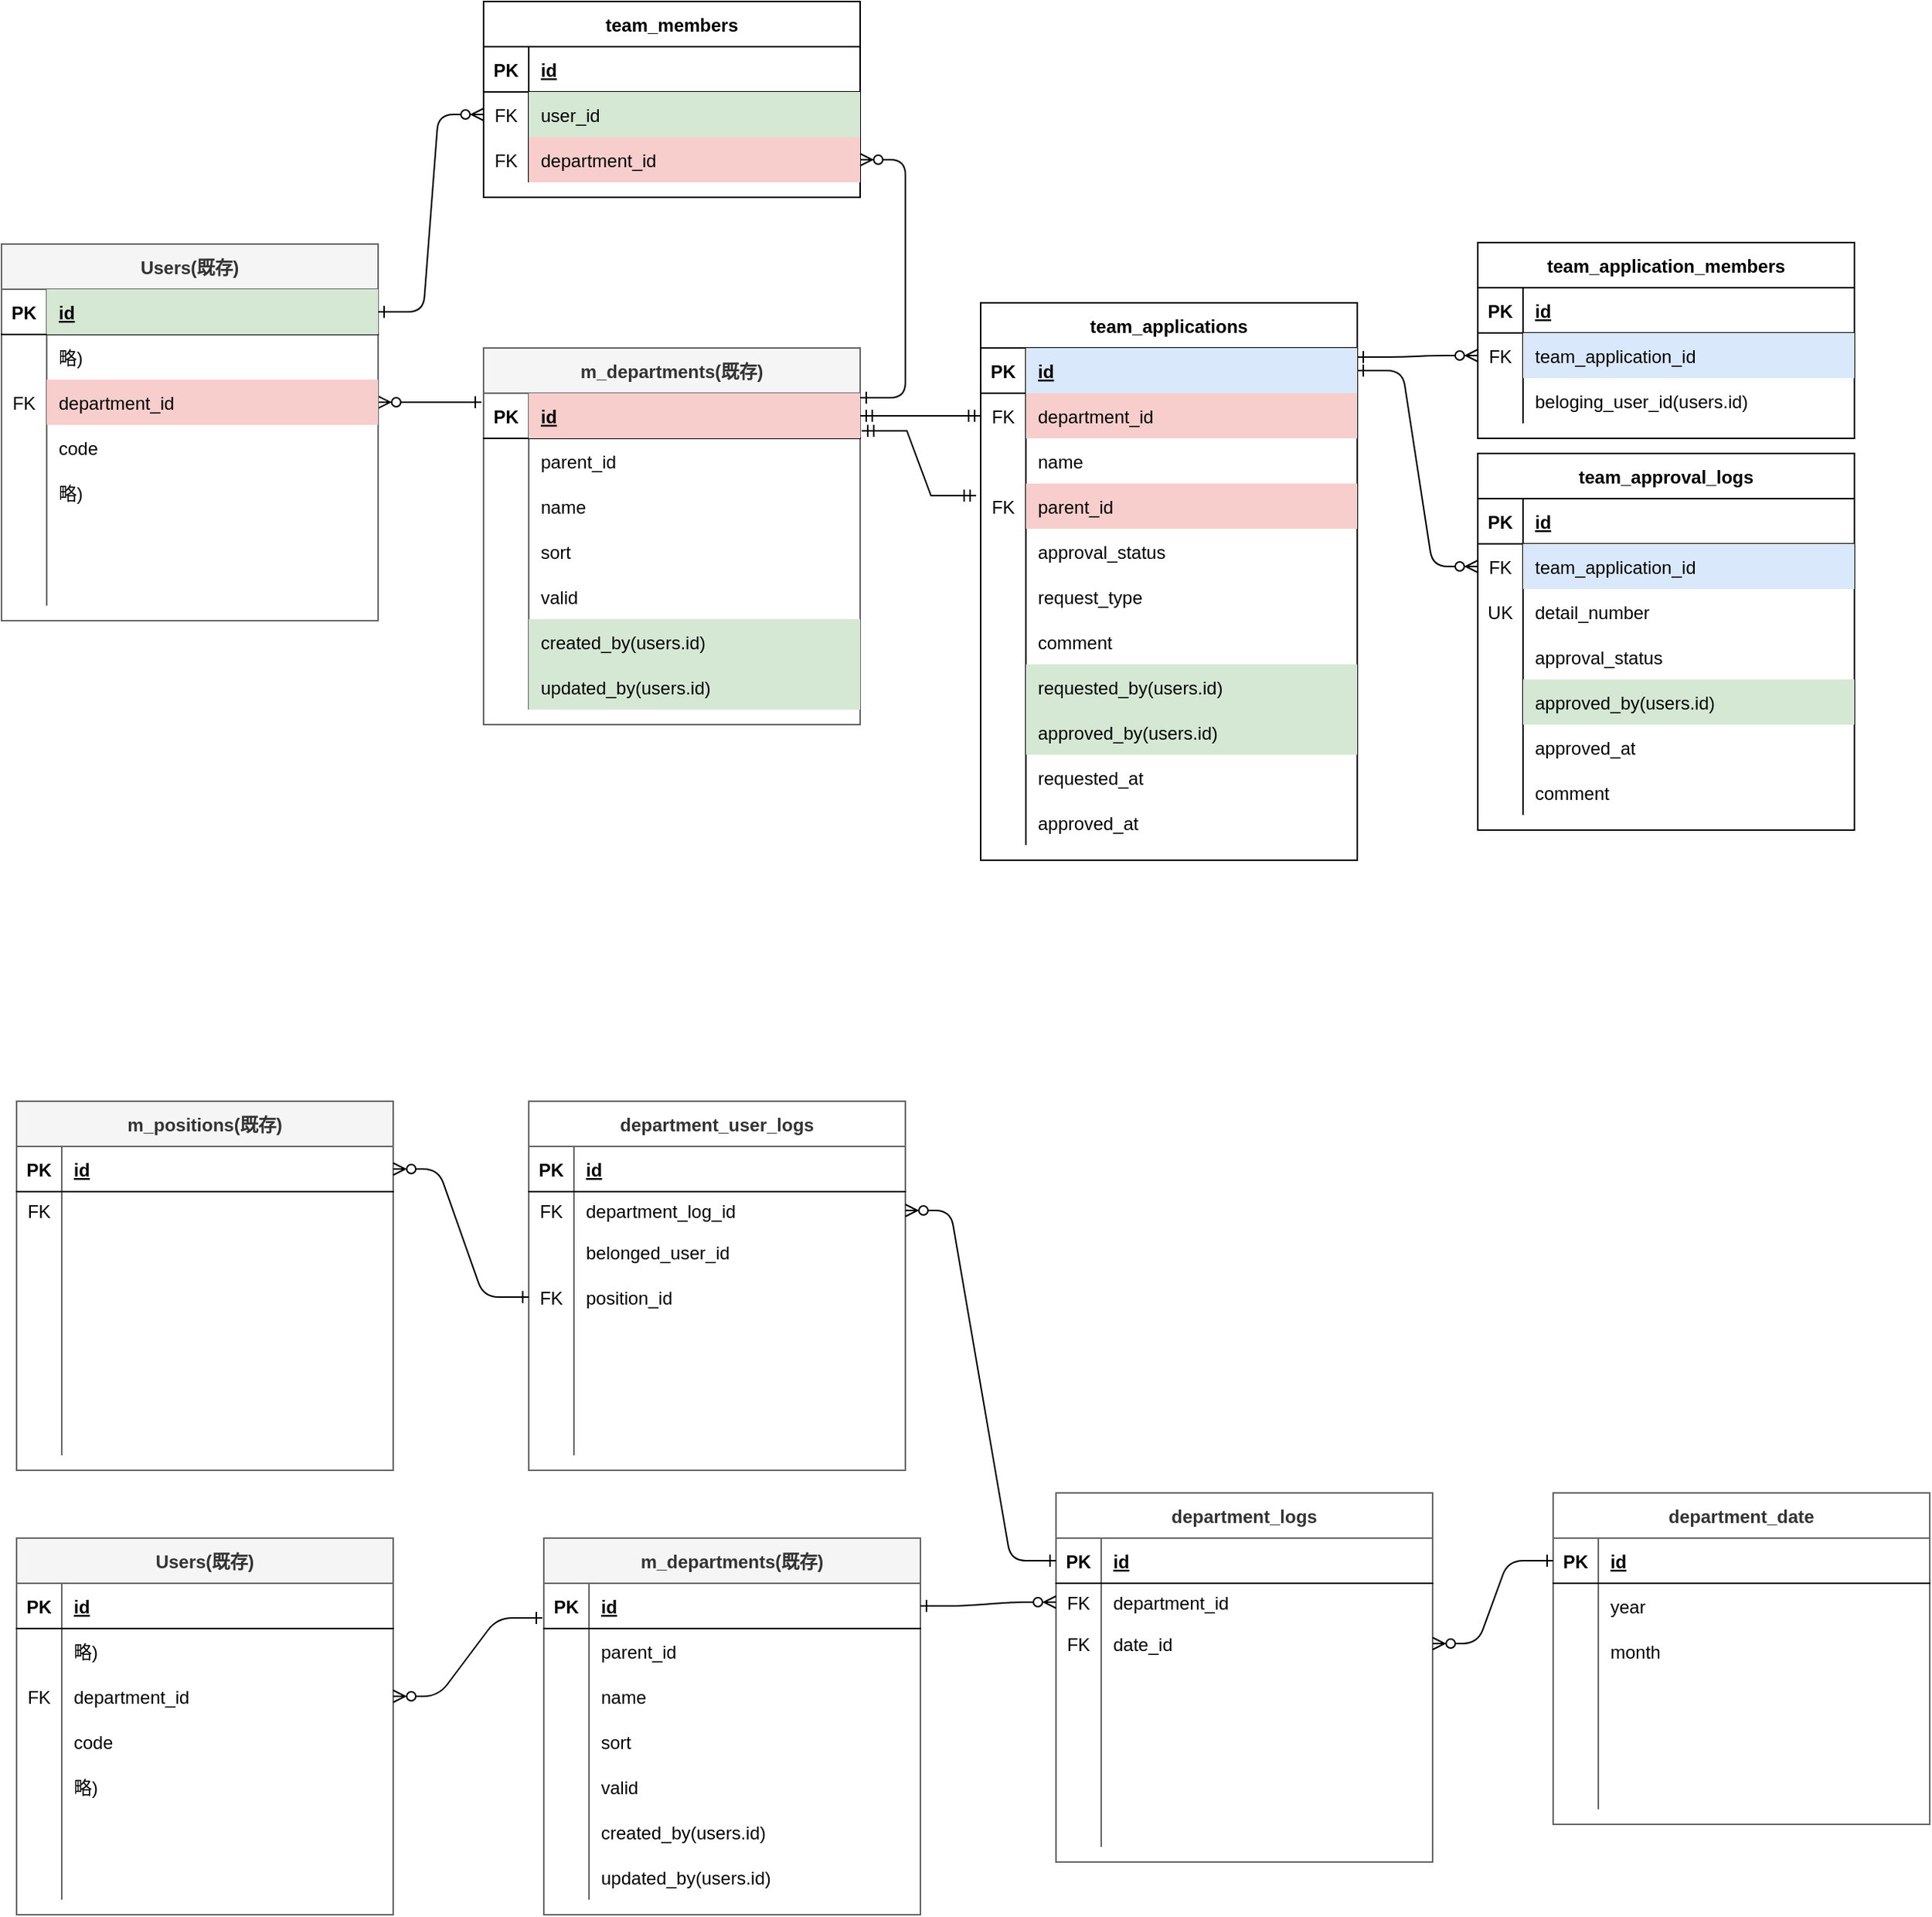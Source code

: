 <mxfile version="24.8.4">
  <diagram id="R2lEEEUBdFMjLlhIrx00" name="Page-1">
    <mxGraphModel dx="727" dy="1626" grid="1" gridSize="10" guides="1" tooltips="1" connect="1" arrows="1" fold="1" page="1" pageScale="1" pageWidth="850" pageHeight="1100" math="0" shadow="0" extFonts="Permanent Marker^https://fonts.googleapis.com/css?family=Permanent+Marker">
      <root>
        <mxCell id="0" />
        <mxCell id="1" parent="0" />
        <mxCell id="C-vyLk0tnHw3VtMMgP7b-12" value="" style="edgeStyle=entityRelationEdgeStyle;endArrow=ERzeroToMany;startArrow=ERone;endFill=1;startFill=0;entryX=1;entryY=0.5;entryDx=0;entryDy=0;exitX=-0.006;exitY=0.2;exitDx=0;exitDy=0;exitPerimeter=0;" parent="1" source="C-vyLk0tnHw3VtMMgP7b-3" target="8lV-BgsmOip5hhLvjlyz-87" edge="1">
          <mxGeometry width="100" height="100" relative="1" as="geometry">
            <mxPoint x="530" y="124.33" as="sourcePoint" />
            <mxPoint x="340" y="124.33" as="targetPoint" />
          </mxGeometry>
        </mxCell>
        <mxCell id="C-vyLk0tnHw3VtMMgP7b-2" value="m_departments(既存)" style="shape=table;startSize=30;container=1;collapsible=1;childLayout=tableLayout;fixedRows=1;rowLines=0;fontStyle=1;align=center;resizeLast=1;fillColor=#f5f5f5;fontColor=#333333;strokeColor=#666666;" parent="1" vertex="1">
          <mxGeometry x="370" y="140" width="250" height="250" as="geometry" />
        </mxCell>
        <mxCell id="C-vyLk0tnHw3VtMMgP7b-3" value="" style="shape=partialRectangle;collapsible=0;dropTarget=0;pointerEvents=0;fillColor=none;points=[[0,0.5],[1,0.5]];portConstraint=eastwest;top=0;left=0;right=0;bottom=1;" parent="C-vyLk0tnHw3VtMMgP7b-2" vertex="1">
          <mxGeometry y="30" width="250" height="30" as="geometry" />
        </mxCell>
        <mxCell id="C-vyLk0tnHw3VtMMgP7b-4" value="PK" style="shape=partialRectangle;overflow=hidden;connectable=0;fillColor=none;top=0;left=0;bottom=0;right=0;fontStyle=1;" parent="C-vyLk0tnHw3VtMMgP7b-3" vertex="1">
          <mxGeometry width="30" height="30" as="geometry">
            <mxRectangle width="30" height="30" as="alternateBounds" />
          </mxGeometry>
        </mxCell>
        <mxCell id="C-vyLk0tnHw3VtMMgP7b-5" value="id" style="shape=partialRectangle;overflow=hidden;connectable=0;fillColor=#f8cecc;top=0;left=0;bottom=0;right=0;align=left;spacingLeft=6;fontStyle=5;strokeColor=#b85450;" parent="C-vyLk0tnHw3VtMMgP7b-3" vertex="1">
          <mxGeometry x="30" width="220" height="30" as="geometry">
            <mxRectangle width="220" height="30" as="alternateBounds" />
          </mxGeometry>
        </mxCell>
        <mxCell id="C-vyLk0tnHw3VtMMgP7b-6" value="" style="shape=partialRectangle;collapsible=0;dropTarget=0;pointerEvents=0;fillColor=none;points=[[0,0.5],[1,0.5]];portConstraint=eastwest;top=0;left=0;right=0;bottom=0;" parent="C-vyLk0tnHw3VtMMgP7b-2" vertex="1">
          <mxGeometry y="60" width="250" height="30" as="geometry" />
        </mxCell>
        <mxCell id="C-vyLk0tnHw3VtMMgP7b-7" value="" style="shape=partialRectangle;overflow=hidden;connectable=0;fillColor=none;top=0;left=0;bottom=0;right=0;" parent="C-vyLk0tnHw3VtMMgP7b-6" vertex="1">
          <mxGeometry width="30" height="30" as="geometry">
            <mxRectangle width="30" height="30" as="alternateBounds" />
          </mxGeometry>
        </mxCell>
        <mxCell id="C-vyLk0tnHw3VtMMgP7b-8" value="parent_id" style="shape=partialRectangle;overflow=hidden;connectable=0;fillColor=none;top=0;left=0;bottom=0;right=0;align=left;spacingLeft=6;" parent="C-vyLk0tnHw3VtMMgP7b-6" vertex="1">
          <mxGeometry x="30" width="220" height="30" as="geometry">
            <mxRectangle width="220" height="30" as="alternateBounds" />
          </mxGeometry>
        </mxCell>
        <mxCell id="8lV-BgsmOip5hhLvjlyz-121" style="shape=partialRectangle;collapsible=0;dropTarget=0;pointerEvents=0;fillColor=none;points=[[0,0.5],[1,0.5]];portConstraint=eastwest;top=0;left=0;right=0;bottom=0;" parent="C-vyLk0tnHw3VtMMgP7b-2" vertex="1">
          <mxGeometry y="90" width="250" height="30" as="geometry" />
        </mxCell>
        <mxCell id="8lV-BgsmOip5hhLvjlyz-122" style="shape=partialRectangle;overflow=hidden;connectable=0;fillColor=none;top=0;left=0;bottom=0;right=0;" parent="8lV-BgsmOip5hhLvjlyz-121" vertex="1">
          <mxGeometry width="30" height="30" as="geometry">
            <mxRectangle width="30" height="30" as="alternateBounds" />
          </mxGeometry>
        </mxCell>
        <mxCell id="8lV-BgsmOip5hhLvjlyz-123" value="name" style="shape=partialRectangle;overflow=hidden;connectable=0;fillColor=none;top=0;left=0;bottom=0;right=0;align=left;spacingLeft=6;" parent="8lV-BgsmOip5hhLvjlyz-121" vertex="1">
          <mxGeometry x="30" width="220" height="30" as="geometry">
            <mxRectangle width="220" height="30" as="alternateBounds" />
          </mxGeometry>
        </mxCell>
        <mxCell id="8lV-BgsmOip5hhLvjlyz-127" style="shape=partialRectangle;collapsible=0;dropTarget=0;pointerEvents=0;fillColor=none;points=[[0,0.5],[1,0.5]];portConstraint=eastwest;top=0;left=0;right=0;bottom=0;" parent="C-vyLk0tnHw3VtMMgP7b-2" vertex="1">
          <mxGeometry y="120" width="250" height="30" as="geometry" />
        </mxCell>
        <mxCell id="8lV-BgsmOip5hhLvjlyz-128" style="shape=partialRectangle;overflow=hidden;connectable=0;fillColor=none;top=0;left=0;bottom=0;right=0;" parent="8lV-BgsmOip5hhLvjlyz-127" vertex="1">
          <mxGeometry width="30" height="30" as="geometry">
            <mxRectangle width="30" height="30" as="alternateBounds" />
          </mxGeometry>
        </mxCell>
        <mxCell id="8lV-BgsmOip5hhLvjlyz-129" value="sort" style="shape=partialRectangle;overflow=hidden;connectable=0;fillColor=none;top=0;left=0;bottom=0;right=0;align=left;spacingLeft=6;" parent="8lV-BgsmOip5hhLvjlyz-127" vertex="1">
          <mxGeometry x="30" width="220" height="30" as="geometry">
            <mxRectangle width="220" height="30" as="alternateBounds" />
          </mxGeometry>
        </mxCell>
        <mxCell id="8lV-BgsmOip5hhLvjlyz-130" style="shape=partialRectangle;collapsible=0;dropTarget=0;pointerEvents=0;fillColor=none;points=[[0,0.5],[1,0.5]];portConstraint=eastwest;top=0;left=0;right=0;bottom=0;" parent="C-vyLk0tnHw3VtMMgP7b-2" vertex="1">
          <mxGeometry y="150" width="250" height="30" as="geometry" />
        </mxCell>
        <mxCell id="8lV-BgsmOip5hhLvjlyz-131" style="shape=partialRectangle;overflow=hidden;connectable=0;fillColor=none;top=0;left=0;bottom=0;right=0;" parent="8lV-BgsmOip5hhLvjlyz-130" vertex="1">
          <mxGeometry width="30" height="30" as="geometry">
            <mxRectangle width="30" height="30" as="alternateBounds" />
          </mxGeometry>
        </mxCell>
        <mxCell id="8lV-BgsmOip5hhLvjlyz-132" value="valid" style="shape=partialRectangle;overflow=hidden;connectable=0;fillColor=none;top=0;left=0;bottom=0;right=0;align=left;spacingLeft=6;" parent="8lV-BgsmOip5hhLvjlyz-130" vertex="1">
          <mxGeometry x="30" width="220" height="30" as="geometry">
            <mxRectangle width="220" height="30" as="alternateBounds" />
          </mxGeometry>
        </mxCell>
        <mxCell id="8lV-BgsmOip5hhLvjlyz-124" style="shape=partialRectangle;collapsible=0;dropTarget=0;pointerEvents=0;fillColor=none;points=[[0,0.5],[1,0.5]];portConstraint=eastwest;top=0;left=0;right=0;bottom=0;" parent="C-vyLk0tnHw3VtMMgP7b-2" vertex="1">
          <mxGeometry y="180" width="250" height="30" as="geometry" />
        </mxCell>
        <mxCell id="8lV-BgsmOip5hhLvjlyz-125" value="" style="shape=partialRectangle;overflow=hidden;connectable=0;fillColor=none;top=0;left=0;bottom=0;right=0;" parent="8lV-BgsmOip5hhLvjlyz-124" vertex="1">
          <mxGeometry width="30" height="30" as="geometry">
            <mxRectangle width="30" height="30" as="alternateBounds" />
          </mxGeometry>
        </mxCell>
        <mxCell id="8lV-BgsmOip5hhLvjlyz-126" value="created_by(users.id)" style="shape=partialRectangle;overflow=hidden;connectable=0;fillColor=#d5e8d4;top=0;left=0;bottom=0;right=0;align=left;spacingLeft=6;strokeColor=#82b366;" parent="8lV-BgsmOip5hhLvjlyz-124" vertex="1">
          <mxGeometry x="30" width="220" height="30" as="geometry">
            <mxRectangle width="220" height="30" as="alternateBounds" />
          </mxGeometry>
        </mxCell>
        <mxCell id="8lV-BgsmOip5hhLvjlyz-133" style="shape=partialRectangle;collapsible=0;dropTarget=0;pointerEvents=0;fillColor=none;points=[[0,0.5],[1,0.5]];portConstraint=eastwest;top=0;left=0;right=0;bottom=0;" parent="C-vyLk0tnHw3VtMMgP7b-2" vertex="1">
          <mxGeometry y="210" width="250" height="30" as="geometry" />
        </mxCell>
        <mxCell id="8lV-BgsmOip5hhLvjlyz-134" value="" style="shape=partialRectangle;overflow=hidden;connectable=0;fillColor=none;top=0;left=0;bottom=0;right=0;" parent="8lV-BgsmOip5hhLvjlyz-133" vertex="1">
          <mxGeometry width="30" height="30" as="geometry">
            <mxRectangle width="30" height="30" as="alternateBounds" />
          </mxGeometry>
        </mxCell>
        <mxCell id="8lV-BgsmOip5hhLvjlyz-135" value="updated_by(users.id)" style="shape=partialRectangle;overflow=hidden;connectable=0;fillColor=#d5e8d4;top=0;left=0;bottom=0;right=0;align=left;spacingLeft=6;strokeColor=#82b366;" parent="8lV-BgsmOip5hhLvjlyz-133" vertex="1">
          <mxGeometry x="30" width="220" height="30" as="geometry">
            <mxRectangle width="220" height="30" as="alternateBounds" />
          </mxGeometry>
        </mxCell>
        <mxCell id="C-vyLk0tnHw3VtMMgP7b-23" value="Users(既存)" style="shape=table;startSize=30;container=1;collapsible=1;childLayout=tableLayout;fixedRows=1;rowLines=0;fontStyle=1;align=center;resizeLast=1;fillColor=#f5f5f5;fontColor=#333333;strokeColor=#666666;" parent="1" vertex="1">
          <mxGeometry x="50" y="71" width="250" height="250" as="geometry" />
        </mxCell>
        <mxCell id="C-vyLk0tnHw3VtMMgP7b-24" value="" style="shape=partialRectangle;collapsible=0;dropTarget=0;pointerEvents=0;fillColor=none;points=[[0,0.5],[1,0.5]];portConstraint=eastwest;top=0;left=0;right=0;bottom=1;" parent="C-vyLk0tnHw3VtMMgP7b-23" vertex="1">
          <mxGeometry y="30" width="250" height="30" as="geometry" />
        </mxCell>
        <mxCell id="C-vyLk0tnHw3VtMMgP7b-25" value="PK" style="shape=partialRectangle;overflow=hidden;connectable=0;fillColor=none;top=0;left=0;bottom=0;right=0;fontStyle=1;" parent="C-vyLk0tnHw3VtMMgP7b-24" vertex="1">
          <mxGeometry width="30" height="30" as="geometry">
            <mxRectangle width="30" height="30" as="alternateBounds" />
          </mxGeometry>
        </mxCell>
        <mxCell id="C-vyLk0tnHw3VtMMgP7b-26" value="id" style="shape=partialRectangle;overflow=hidden;connectable=0;fillColor=#d5e8d4;top=0;left=0;bottom=0;right=0;align=left;spacingLeft=6;fontStyle=5;strokeColor=#82b366;" parent="C-vyLk0tnHw3VtMMgP7b-24" vertex="1">
          <mxGeometry x="30" width="220" height="30" as="geometry">
            <mxRectangle width="220" height="30" as="alternateBounds" />
          </mxGeometry>
        </mxCell>
        <mxCell id="C-vyLk0tnHw3VtMMgP7b-27" value="" style="shape=partialRectangle;collapsible=0;dropTarget=0;pointerEvents=0;fillColor=none;points=[[0,0.5],[1,0.5]];portConstraint=eastwest;top=0;left=0;right=0;bottom=0;" parent="C-vyLk0tnHw3VtMMgP7b-23" vertex="1">
          <mxGeometry y="60" width="250" height="30" as="geometry" />
        </mxCell>
        <mxCell id="C-vyLk0tnHw3VtMMgP7b-28" value="" style="shape=partialRectangle;overflow=hidden;connectable=0;fillColor=none;top=0;left=0;bottom=0;right=0;" parent="C-vyLk0tnHw3VtMMgP7b-27" vertex="1">
          <mxGeometry width="30" height="30" as="geometry">
            <mxRectangle width="30" height="30" as="alternateBounds" />
          </mxGeometry>
        </mxCell>
        <mxCell id="C-vyLk0tnHw3VtMMgP7b-29" value="略)" style="shape=partialRectangle;overflow=hidden;connectable=0;fillColor=none;top=0;left=0;bottom=0;right=0;align=left;spacingLeft=6;" parent="C-vyLk0tnHw3VtMMgP7b-27" vertex="1">
          <mxGeometry x="30" width="220" height="30" as="geometry">
            <mxRectangle width="220" height="30" as="alternateBounds" />
          </mxGeometry>
        </mxCell>
        <mxCell id="8lV-BgsmOip5hhLvjlyz-87" style="shape=partialRectangle;collapsible=0;dropTarget=0;pointerEvents=0;fillColor=none;points=[[0,0.5],[1,0.5]];portConstraint=eastwest;top=0;left=0;right=0;bottom=0;" parent="C-vyLk0tnHw3VtMMgP7b-23" vertex="1">
          <mxGeometry y="90" width="250" height="30" as="geometry" />
        </mxCell>
        <mxCell id="8lV-BgsmOip5hhLvjlyz-88" value="FK" style="shape=partialRectangle;overflow=hidden;connectable=0;fillColor=none;top=0;left=0;bottom=0;right=0;" parent="8lV-BgsmOip5hhLvjlyz-87" vertex="1">
          <mxGeometry width="30" height="30" as="geometry">
            <mxRectangle width="30" height="30" as="alternateBounds" />
          </mxGeometry>
        </mxCell>
        <mxCell id="8lV-BgsmOip5hhLvjlyz-89" value="department_id" style="shape=partialRectangle;overflow=hidden;connectable=0;fillColor=#f8cecc;top=0;left=0;bottom=0;right=0;align=left;spacingLeft=6;strokeColor=#b85450;" parent="8lV-BgsmOip5hhLvjlyz-87" vertex="1">
          <mxGeometry x="30" width="220" height="30" as="geometry">
            <mxRectangle width="220" height="30" as="alternateBounds" />
          </mxGeometry>
        </mxCell>
        <mxCell id="f4HVpZNy5WUbBtZkF0eh-7" style="shape=partialRectangle;collapsible=0;dropTarget=0;pointerEvents=0;fillColor=none;points=[[0,0.5],[1,0.5]];portConstraint=eastwest;top=0;left=0;right=0;bottom=0;" parent="C-vyLk0tnHw3VtMMgP7b-23" vertex="1">
          <mxGeometry y="120" width="250" height="30" as="geometry" />
        </mxCell>
        <mxCell id="f4HVpZNy5WUbBtZkF0eh-8" style="shape=partialRectangle;overflow=hidden;connectable=0;fillColor=none;top=0;left=0;bottom=0;right=0;" parent="f4HVpZNy5WUbBtZkF0eh-7" vertex="1">
          <mxGeometry width="30" height="30" as="geometry">
            <mxRectangle width="30" height="30" as="alternateBounds" />
          </mxGeometry>
        </mxCell>
        <mxCell id="f4HVpZNy5WUbBtZkF0eh-9" value="code" style="shape=partialRectangle;overflow=hidden;connectable=0;fillColor=none;top=0;left=0;bottom=0;right=0;align=left;spacingLeft=6;strokeColor=#82b366;" parent="f4HVpZNy5WUbBtZkF0eh-7" vertex="1">
          <mxGeometry x="30" width="220" height="30" as="geometry">
            <mxRectangle width="220" height="30" as="alternateBounds" />
          </mxGeometry>
        </mxCell>
        <mxCell id="8lV-BgsmOip5hhLvjlyz-90" style="shape=partialRectangle;collapsible=0;dropTarget=0;pointerEvents=0;fillColor=none;points=[[0,0.5],[1,0.5]];portConstraint=eastwest;top=0;left=0;right=0;bottom=0;" parent="C-vyLk0tnHw3VtMMgP7b-23" vertex="1">
          <mxGeometry y="150" width="250" height="30" as="geometry" />
        </mxCell>
        <mxCell id="8lV-BgsmOip5hhLvjlyz-91" style="shape=partialRectangle;overflow=hidden;connectable=0;fillColor=none;top=0;left=0;bottom=0;right=0;" parent="8lV-BgsmOip5hhLvjlyz-90" vertex="1">
          <mxGeometry width="30" height="30" as="geometry">
            <mxRectangle width="30" height="30" as="alternateBounds" />
          </mxGeometry>
        </mxCell>
        <mxCell id="8lV-BgsmOip5hhLvjlyz-92" value="略)" style="shape=partialRectangle;overflow=hidden;connectable=0;fillColor=none;top=0;left=0;bottom=0;right=0;align=left;spacingLeft=6;" parent="8lV-BgsmOip5hhLvjlyz-90" vertex="1">
          <mxGeometry x="30" width="220" height="30" as="geometry">
            <mxRectangle width="220" height="30" as="alternateBounds" />
          </mxGeometry>
        </mxCell>
        <mxCell id="f4HVpZNy5WUbBtZkF0eh-4" style="shape=partialRectangle;collapsible=0;dropTarget=0;pointerEvents=0;fillColor=none;points=[[0,0.5],[1,0.5]];portConstraint=eastwest;top=0;left=0;right=0;bottom=0;" parent="C-vyLk0tnHw3VtMMgP7b-23" vertex="1">
          <mxGeometry y="180" width="250" height="30" as="geometry" />
        </mxCell>
        <mxCell id="f4HVpZNy5WUbBtZkF0eh-5" style="shape=partialRectangle;overflow=hidden;connectable=0;fillColor=none;top=0;left=0;bottom=0;right=0;" parent="f4HVpZNy5WUbBtZkF0eh-4" vertex="1">
          <mxGeometry width="30" height="30" as="geometry">
            <mxRectangle width="30" height="30" as="alternateBounds" />
          </mxGeometry>
        </mxCell>
        <mxCell id="f4HVpZNy5WUbBtZkF0eh-6" style="shape=partialRectangle;overflow=hidden;connectable=0;fillColor=none;top=0;left=0;bottom=0;right=0;align=left;spacingLeft=6;" parent="f4HVpZNy5WUbBtZkF0eh-4" vertex="1">
          <mxGeometry x="30" width="220" height="30" as="geometry">
            <mxRectangle width="220" height="30" as="alternateBounds" />
          </mxGeometry>
        </mxCell>
        <mxCell id="8lV-BgsmOip5hhLvjlyz-93" style="shape=partialRectangle;collapsible=0;dropTarget=0;pointerEvents=0;fillColor=none;points=[[0,0.5],[1,0.5]];portConstraint=eastwest;top=0;left=0;right=0;bottom=0;" parent="C-vyLk0tnHw3VtMMgP7b-23" vertex="1">
          <mxGeometry y="210" width="250" height="30" as="geometry" />
        </mxCell>
        <mxCell id="8lV-BgsmOip5hhLvjlyz-94" style="shape=partialRectangle;overflow=hidden;connectable=0;fillColor=none;top=0;left=0;bottom=0;right=0;" parent="8lV-BgsmOip5hhLvjlyz-93" vertex="1">
          <mxGeometry width="30" height="30" as="geometry">
            <mxRectangle width="30" height="30" as="alternateBounds" />
          </mxGeometry>
        </mxCell>
        <mxCell id="8lV-BgsmOip5hhLvjlyz-95" value="" style="shape=partialRectangle;overflow=hidden;connectable=0;fillColor=none;top=0;left=0;bottom=0;right=0;align=left;spacingLeft=6;" parent="8lV-BgsmOip5hhLvjlyz-93" vertex="1">
          <mxGeometry x="30" width="220" height="30" as="geometry">
            <mxRectangle width="220" height="30" as="alternateBounds" />
          </mxGeometry>
        </mxCell>
        <mxCell id="8lV-BgsmOip5hhLvjlyz-1" value="team_applications" style="shape=table;startSize=30;container=1;collapsible=1;childLayout=tableLayout;fixedRows=1;rowLines=0;fontStyle=1;align=center;resizeLast=1;" parent="1" vertex="1">
          <mxGeometry x="700" y="110" width="250" height="370" as="geometry" />
        </mxCell>
        <mxCell id="8lV-BgsmOip5hhLvjlyz-2" value="" style="shape=partialRectangle;collapsible=0;dropTarget=0;pointerEvents=0;fillColor=none;points=[[0,0.5],[1,0.5]];portConstraint=eastwest;top=0;left=0;right=0;bottom=1;" parent="8lV-BgsmOip5hhLvjlyz-1" vertex="1">
          <mxGeometry y="30" width="250" height="30" as="geometry" />
        </mxCell>
        <mxCell id="8lV-BgsmOip5hhLvjlyz-3" value="PK" style="shape=partialRectangle;overflow=hidden;connectable=0;fillColor=none;top=0;left=0;bottom=0;right=0;fontStyle=1;" parent="8lV-BgsmOip5hhLvjlyz-2" vertex="1">
          <mxGeometry width="30" height="30" as="geometry">
            <mxRectangle width="30" height="30" as="alternateBounds" />
          </mxGeometry>
        </mxCell>
        <mxCell id="8lV-BgsmOip5hhLvjlyz-4" value="id" style="shape=partialRectangle;overflow=hidden;connectable=0;fillColor=#dae8fc;top=0;left=0;bottom=0;right=0;align=left;spacingLeft=6;fontStyle=5;strokeColor=#6c8ebf;" parent="8lV-BgsmOip5hhLvjlyz-2" vertex="1">
          <mxGeometry x="30" width="220" height="30" as="geometry">
            <mxRectangle width="220" height="30" as="alternateBounds" />
          </mxGeometry>
        </mxCell>
        <mxCell id="8lV-BgsmOip5hhLvjlyz-157" style="shape=partialRectangle;collapsible=0;dropTarget=0;pointerEvents=0;fillColor=none;points=[[0,0.5],[1,0.5]];portConstraint=eastwest;top=0;left=0;right=0;bottom=0;" parent="8lV-BgsmOip5hhLvjlyz-1" vertex="1">
          <mxGeometry y="60" width="250" height="30" as="geometry" />
        </mxCell>
        <mxCell id="8lV-BgsmOip5hhLvjlyz-158" value="FK" style="shape=partialRectangle;overflow=hidden;connectable=0;fillColor=none;top=0;left=0;bottom=0;right=0;" parent="8lV-BgsmOip5hhLvjlyz-157" vertex="1">
          <mxGeometry width="30" height="30" as="geometry">
            <mxRectangle width="30" height="30" as="alternateBounds" />
          </mxGeometry>
        </mxCell>
        <mxCell id="8lV-BgsmOip5hhLvjlyz-159" value="department_id" style="shape=partialRectangle;overflow=hidden;connectable=0;fillColor=#f8cecc;top=0;left=0;bottom=0;right=0;align=left;spacingLeft=6;strokeColor=#b85450;" parent="8lV-BgsmOip5hhLvjlyz-157" vertex="1">
          <mxGeometry x="30" width="220" height="30" as="geometry">
            <mxRectangle width="220" height="30" as="alternateBounds" />
          </mxGeometry>
        </mxCell>
        <mxCell id="8lV-BgsmOip5hhLvjlyz-8" value="" style="shape=partialRectangle;collapsible=0;dropTarget=0;pointerEvents=0;fillColor=none;points=[[0,0.5],[1,0.5]];portConstraint=eastwest;top=0;left=0;right=0;bottom=0;" parent="8lV-BgsmOip5hhLvjlyz-1" vertex="1">
          <mxGeometry y="90" width="250" height="30" as="geometry" />
        </mxCell>
        <mxCell id="8lV-BgsmOip5hhLvjlyz-9" value="" style="shape=partialRectangle;overflow=hidden;connectable=0;fillColor=none;top=0;left=0;bottom=0;right=0;" parent="8lV-BgsmOip5hhLvjlyz-8" vertex="1">
          <mxGeometry width="30" height="30" as="geometry">
            <mxRectangle width="30" height="30" as="alternateBounds" />
          </mxGeometry>
        </mxCell>
        <mxCell id="8lV-BgsmOip5hhLvjlyz-10" value="name" style="shape=partialRectangle;overflow=hidden;connectable=0;fillColor=none;top=0;left=0;bottom=0;right=0;align=left;spacingLeft=6;" parent="8lV-BgsmOip5hhLvjlyz-8" vertex="1">
          <mxGeometry x="30" width="220" height="30" as="geometry">
            <mxRectangle width="220" height="30" as="alternateBounds" />
          </mxGeometry>
        </mxCell>
        <mxCell id="8lV-BgsmOip5hhLvjlyz-154" style="shape=partialRectangle;collapsible=0;dropTarget=0;pointerEvents=0;fillColor=none;points=[[0,0.5],[1,0.5]];portConstraint=eastwest;top=0;left=0;right=0;bottom=0;" parent="8lV-BgsmOip5hhLvjlyz-1" vertex="1">
          <mxGeometry y="120" width="250" height="30" as="geometry" />
        </mxCell>
        <mxCell id="8lV-BgsmOip5hhLvjlyz-155" value="FK" style="shape=partialRectangle;overflow=hidden;connectable=0;fillColor=none;top=0;left=0;bottom=0;right=0;" parent="8lV-BgsmOip5hhLvjlyz-154" vertex="1">
          <mxGeometry width="30" height="30" as="geometry">
            <mxRectangle width="30" height="30" as="alternateBounds" />
          </mxGeometry>
        </mxCell>
        <mxCell id="8lV-BgsmOip5hhLvjlyz-156" value="parent_id" style="shape=partialRectangle;overflow=hidden;connectable=0;fillColor=#f8cecc;top=0;left=0;bottom=0;right=0;align=left;spacingLeft=6;strokeColor=#b85450;" parent="8lV-BgsmOip5hhLvjlyz-154" vertex="1">
          <mxGeometry x="30" width="220" height="30" as="geometry">
            <mxRectangle width="220" height="30" as="alternateBounds" />
          </mxGeometry>
        </mxCell>
        <mxCell id="8lV-BgsmOip5hhLvjlyz-160" style="shape=partialRectangle;collapsible=0;dropTarget=0;pointerEvents=0;fillColor=none;points=[[0,0.5],[1,0.5]];portConstraint=eastwest;top=0;left=0;right=0;bottom=0;" parent="8lV-BgsmOip5hhLvjlyz-1" vertex="1">
          <mxGeometry y="150" width="250" height="30" as="geometry" />
        </mxCell>
        <mxCell id="8lV-BgsmOip5hhLvjlyz-161" style="shape=partialRectangle;overflow=hidden;connectable=0;fillColor=none;top=0;left=0;bottom=0;right=0;" parent="8lV-BgsmOip5hhLvjlyz-160" vertex="1">
          <mxGeometry width="30" height="30" as="geometry">
            <mxRectangle width="30" height="30" as="alternateBounds" />
          </mxGeometry>
        </mxCell>
        <mxCell id="8lV-BgsmOip5hhLvjlyz-162" value="approval_status" style="shape=partialRectangle;overflow=hidden;connectable=0;fillColor=none;top=0;left=0;bottom=0;right=0;align=left;spacingLeft=6;" parent="8lV-BgsmOip5hhLvjlyz-160" vertex="1">
          <mxGeometry x="30" width="220" height="30" as="geometry">
            <mxRectangle width="220" height="30" as="alternateBounds" />
          </mxGeometry>
        </mxCell>
        <mxCell id="8lV-BgsmOip5hhLvjlyz-148" style="shape=partialRectangle;collapsible=0;dropTarget=0;pointerEvents=0;fillColor=none;points=[[0,0.5],[1,0.5]];portConstraint=eastwest;top=0;left=0;right=0;bottom=0;" parent="8lV-BgsmOip5hhLvjlyz-1" vertex="1">
          <mxGeometry y="180" width="250" height="30" as="geometry" />
        </mxCell>
        <mxCell id="8lV-BgsmOip5hhLvjlyz-149" style="shape=partialRectangle;overflow=hidden;connectable=0;fillColor=none;top=0;left=0;bottom=0;right=0;" parent="8lV-BgsmOip5hhLvjlyz-148" vertex="1">
          <mxGeometry width="30" height="30" as="geometry">
            <mxRectangle width="30" height="30" as="alternateBounds" />
          </mxGeometry>
        </mxCell>
        <mxCell id="8lV-BgsmOip5hhLvjlyz-150" value="request_type" style="shape=partialRectangle;overflow=hidden;connectable=0;fillColor=none;top=0;left=0;bottom=0;right=0;align=left;spacingLeft=6;" parent="8lV-BgsmOip5hhLvjlyz-148" vertex="1">
          <mxGeometry x="30" width="220" height="30" as="geometry">
            <mxRectangle width="220" height="30" as="alternateBounds" />
          </mxGeometry>
        </mxCell>
        <mxCell id="f4HVpZNy5WUbBtZkF0eh-18" style="shape=partialRectangle;collapsible=0;dropTarget=0;pointerEvents=0;fillColor=none;points=[[0,0.5],[1,0.5]];portConstraint=eastwest;top=0;left=0;right=0;bottom=0;" parent="8lV-BgsmOip5hhLvjlyz-1" vertex="1">
          <mxGeometry y="210" width="250" height="30" as="geometry" />
        </mxCell>
        <mxCell id="f4HVpZNy5WUbBtZkF0eh-19" style="shape=partialRectangle;overflow=hidden;connectable=0;fillColor=none;top=0;left=0;bottom=0;right=0;" parent="f4HVpZNy5WUbBtZkF0eh-18" vertex="1">
          <mxGeometry width="30" height="30" as="geometry">
            <mxRectangle width="30" height="30" as="alternateBounds" />
          </mxGeometry>
        </mxCell>
        <mxCell id="f4HVpZNy5WUbBtZkF0eh-20" value="comment" style="shape=partialRectangle;overflow=hidden;connectable=0;fillColor=none;top=0;left=0;bottom=0;right=0;align=left;spacingLeft=6;" parent="f4HVpZNy5WUbBtZkF0eh-18" vertex="1">
          <mxGeometry x="30" width="220" height="30" as="geometry">
            <mxRectangle width="220" height="30" as="alternateBounds" />
          </mxGeometry>
        </mxCell>
        <mxCell id="8lV-BgsmOip5hhLvjlyz-169" style="shape=partialRectangle;collapsible=0;dropTarget=0;pointerEvents=0;fillColor=none;points=[[0,0.5],[1,0.5]];portConstraint=eastwest;top=0;left=0;right=0;bottom=0;" parent="8lV-BgsmOip5hhLvjlyz-1" vertex="1">
          <mxGeometry y="240" width="250" height="30" as="geometry" />
        </mxCell>
        <mxCell id="8lV-BgsmOip5hhLvjlyz-170" style="shape=partialRectangle;overflow=hidden;connectable=0;fillColor=none;top=0;left=0;bottom=0;right=0;" parent="8lV-BgsmOip5hhLvjlyz-169" vertex="1">
          <mxGeometry width="30" height="30" as="geometry">
            <mxRectangle width="30" height="30" as="alternateBounds" />
          </mxGeometry>
        </mxCell>
        <mxCell id="8lV-BgsmOip5hhLvjlyz-171" value="requested_by(users.id)" style="shape=partialRectangle;overflow=hidden;connectable=0;fillColor=#d5e8d4;top=0;left=0;bottom=0;right=0;align=left;spacingLeft=6;strokeColor=#82b366;" parent="8lV-BgsmOip5hhLvjlyz-169" vertex="1">
          <mxGeometry x="30" width="220" height="30" as="geometry">
            <mxRectangle width="220" height="30" as="alternateBounds" />
          </mxGeometry>
        </mxCell>
        <mxCell id="8lV-BgsmOip5hhLvjlyz-166" style="shape=partialRectangle;collapsible=0;dropTarget=0;pointerEvents=0;fillColor=none;points=[[0,0.5],[1,0.5]];portConstraint=eastwest;top=0;left=0;right=0;bottom=0;" parent="8lV-BgsmOip5hhLvjlyz-1" vertex="1">
          <mxGeometry y="270" width="250" height="30" as="geometry" />
        </mxCell>
        <mxCell id="8lV-BgsmOip5hhLvjlyz-167" style="shape=partialRectangle;overflow=hidden;connectable=0;fillColor=none;top=0;left=0;bottom=0;right=0;" parent="8lV-BgsmOip5hhLvjlyz-166" vertex="1">
          <mxGeometry width="30" height="30" as="geometry">
            <mxRectangle width="30" height="30" as="alternateBounds" />
          </mxGeometry>
        </mxCell>
        <mxCell id="8lV-BgsmOip5hhLvjlyz-168" value="approved_by(users.id)" style="shape=partialRectangle;overflow=hidden;connectable=0;fillColor=#d5e8d4;top=0;left=0;bottom=0;right=0;align=left;spacingLeft=6;strokeColor=#82b366;" parent="8lV-BgsmOip5hhLvjlyz-166" vertex="1">
          <mxGeometry x="30" width="220" height="30" as="geometry">
            <mxRectangle width="220" height="30" as="alternateBounds" />
          </mxGeometry>
        </mxCell>
        <mxCell id="f4HVpZNy5WUbBtZkF0eh-24" style="shape=partialRectangle;collapsible=0;dropTarget=0;pointerEvents=0;fillColor=none;points=[[0,0.5],[1,0.5]];portConstraint=eastwest;top=0;left=0;right=0;bottom=0;" parent="8lV-BgsmOip5hhLvjlyz-1" vertex="1">
          <mxGeometry y="300" width="250" height="30" as="geometry" />
        </mxCell>
        <mxCell id="f4HVpZNy5WUbBtZkF0eh-25" style="shape=partialRectangle;overflow=hidden;connectable=0;fillColor=none;top=0;left=0;bottom=0;right=0;" parent="f4HVpZNy5WUbBtZkF0eh-24" vertex="1">
          <mxGeometry width="30" height="30" as="geometry">
            <mxRectangle width="30" height="30" as="alternateBounds" />
          </mxGeometry>
        </mxCell>
        <mxCell id="f4HVpZNy5WUbBtZkF0eh-26" value="requested_at" style="shape=partialRectangle;overflow=hidden;connectable=0;fillColor=none;top=0;left=0;bottom=0;right=0;align=left;spacingLeft=6;strokeColor=#82b366;" parent="f4HVpZNy5WUbBtZkF0eh-24" vertex="1">
          <mxGeometry x="30" width="220" height="30" as="geometry">
            <mxRectangle width="220" height="30" as="alternateBounds" />
          </mxGeometry>
        </mxCell>
        <mxCell id="f4HVpZNy5WUbBtZkF0eh-21" style="shape=partialRectangle;collapsible=0;dropTarget=0;pointerEvents=0;fillColor=none;points=[[0,0.5],[1,0.5]];portConstraint=eastwest;top=0;left=0;right=0;bottom=0;" parent="8lV-BgsmOip5hhLvjlyz-1" vertex="1">
          <mxGeometry y="330" width="250" height="30" as="geometry" />
        </mxCell>
        <mxCell id="f4HVpZNy5WUbBtZkF0eh-22" style="shape=partialRectangle;overflow=hidden;connectable=0;fillColor=none;top=0;left=0;bottom=0;right=0;" parent="f4HVpZNy5WUbBtZkF0eh-21" vertex="1">
          <mxGeometry width="30" height="30" as="geometry">
            <mxRectangle width="30" height="30" as="alternateBounds" />
          </mxGeometry>
        </mxCell>
        <mxCell id="f4HVpZNy5WUbBtZkF0eh-23" value="approved_at" style="shape=partialRectangle;overflow=hidden;connectable=0;fillColor=none;top=0;left=0;bottom=0;right=0;align=left;spacingLeft=6;strokeColor=#82b366;" parent="f4HVpZNy5WUbBtZkF0eh-21" vertex="1">
          <mxGeometry x="30" width="220" height="30" as="geometry">
            <mxRectangle width="220" height="30" as="alternateBounds" />
          </mxGeometry>
        </mxCell>
        <mxCell id="8lV-BgsmOip5hhLvjlyz-11" value="team_members" style="shape=table;startSize=30;container=1;collapsible=1;childLayout=tableLayout;fixedRows=1;rowLines=0;fontStyle=1;align=center;resizeLast=1;" parent="1" vertex="1">
          <mxGeometry x="370" y="-90" width="250" height="130" as="geometry" />
        </mxCell>
        <mxCell id="8lV-BgsmOip5hhLvjlyz-12" value="" style="shape=partialRectangle;collapsible=0;dropTarget=0;pointerEvents=0;fillColor=none;points=[[0,0.5],[1,0.5]];portConstraint=eastwest;top=0;left=0;right=0;bottom=1;" parent="8lV-BgsmOip5hhLvjlyz-11" vertex="1">
          <mxGeometry y="30" width="250" height="30" as="geometry" />
        </mxCell>
        <mxCell id="8lV-BgsmOip5hhLvjlyz-13" value="PK" style="shape=partialRectangle;overflow=hidden;connectable=0;fillColor=none;top=0;left=0;bottom=0;right=0;fontStyle=1;" parent="8lV-BgsmOip5hhLvjlyz-12" vertex="1">
          <mxGeometry width="30" height="30" as="geometry">
            <mxRectangle width="30" height="30" as="alternateBounds" />
          </mxGeometry>
        </mxCell>
        <mxCell id="8lV-BgsmOip5hhLvjlyz-14" value="id" style="shape=partialRectangle;overflow=hidden;connectable=0;fillColor=none;top=0;left=0;bottom=0;right=0;align=left;spacingLeft=6;fontStyle=5;" parent="8lV-BgsmOip5hhLvjlyz-12" vertex="1">
          <mxGeometry x="30" width="220" height="30" as="geometry">
            <mxRectangle width="220" height="30" as="alternateBounds" />
          </mxGeometry>
        </mxCell>
        <mxCell id="8lV-BgsmOip5hhLvjlyz-15" value="" style="shape=partialRectangle;collapsible=0;dropTarget=0;pointerEvents=0;fillColor=none;points=[[0,0.5],[1,0.5]];portConstraint=eastwest;top=0;left=0;right=0;bottom=0;" parent="8lV-BgsmOip5hhLvjlyz-11" vertex="1">
          <mxGeometry y="60" width="250" height="30" as="geometry" />
        </mxCell>
        <mxCell id="8lV-BgsmOip5hhLvjlyz-16" value="FK" style="shape=partialRectangle;overflow=hidden;connectable=0;fillColor=none;top=0;left=0;bottom=0;right=0;" parent="8lV-BgsmOip5hhLvjlyz-15" vertex="1">
          <mxGeometry width="30" height="30" as="geometry">
            <mxRectangle width="30" height="30" as="alternateBounds" />
          </mxGeometry>
        </mxCell>
        <mxCell id="8lV-BgsmOip5hhLvjlyz-17" value="user_id" style="shape=partialRectangle;overflow=hidden;connectable=0;fillColor=#d5e8d4;top=0;left=0;bottom=0;right=0;align=left;spacingLeft=6;strokeColor=#82b366;" parent="8lV-BgsmOip5hhLvjlyz-15" vertex="1">
          <mxGeometry x="30" width="220" height="30" as="geometry">
            <mxRectangle width="220" height="30" as="alternateBounds" />
          </mxGeometry>
        </mxCell>
        <mxCell id="8lV-BgsmOip5hhLvjlyz-18" value="" style="shape=partialRectangle;collapsible=0;dropTarget=0;pointerEvents=0;fillColor=none;points=[[0,0.5],[1,0.5]];portConstraint=eastwest;top=0;left=0;right=0;bottom=0;" parent="8lV-BgsmOip5hhLvjlyz-11" vertex="1">
          <mxGeometry y="90" width="250" height="30" as="geometry" />
        </mxCell>
        <mxCell id="8lV-BgsmOip5hhLvjlyz-19" value="FK" style="shape=partialRectangle;overflow=hidden;connectable=0;fillColor=none;top=0;left=0;bottom=0;right=0;" parent="8lV-BgsmOip5hhLvjlyz-18" vertex="1">
          <mxGeometry width="30" height="30" as="geometry">
            <mxRectangle width="30" height="30" as="alternateBounds" />
          </mxGeometry>
        </mxCell>
        <mxCell id="8lV-BgsmOip5hhLvjlyz-20" value="department_id" style="shape=partialRectangle;overflow=hidden;connectable=0;fillColor=#f8cecc;top=0;left=0;bottom=0;right=0;align=left;spacingLeft=6;strokeColor=#b85450;" parent="8lV-BgsmOip5hhLvjlyz-18" vertex="1">
          <mxGeometry x="30" width="220" height="30" as="geometry">
            <mxRectangle width="220" height="30" as="alternateBounds" />
          </mxGeometry>
        </mxCell>
        <mxCell id="8lV-BgsmOip5hhLvjlyz-21" value="team_approval_logs" style="shape=table;startSize=30;container=1;collapsible=1;childLayout=tableLayout;fixedRows=1;rowLines=0;fontStyle=1;align=center;resizeLast=1;" parent="1" vertex="1">
          <mxGeometry x="1030" y="210" width="250" height="250" as="geometry" />
        </mxCell>
        <mxCell id="8lV-BgsmOip5hhLvjlyz-22" value="" style="shape=partialRectangle;collapsible=0;dropTarget=0;pointerEvents=0;fillColor=none;points=[[0,0.5],[1,0.5]];portConstraint=eastwest;top=0;left=0;right=0;bottom=1;" parent="8lV-BgsmOip5hhLvjlyz-21" vertex="1">
          <mxGeometry y="30" width="250" height="30" as="geometry" />
        </mxCell>
        <mxCell id="8lV-BgsmOip5hhLvjlyz-23" value="PK" style="shape=partialRectangle;overflow=hidden;connectable=0;fillColor=none;top=0;left=0;bottom=0;right=0;fontStyle=1;" parent="8lV-BgsmOip5hhLvjlyz-22" vertex="1">
          <mxGeometry width="30" height="30" as="geometry">
            <mxRectangle width="30" height="30" as="alternateBounds" />
          </mxGeometry>
        </mxCell>
        <mxCell id="8lV-BgsmOip5hhLvjlyz-24" value="id" style="shape=partialRectangle;overflow=hidden;connectable=0;fillColor=none;top=0;left=0;bottom=0;right=0;align=left;spacingLeft=6;fontStyle=5;" parent="8lV-BgsmOip5hhLvjlyz-22" vertex="1">
          <mxGeometry x="30" width="220" height="30" as="geometry">
            <mxRectangle width="220" height="30" as="alternateBounds" />
          </mxGeometry>
        </mxCell>
        <mxCell id="8lV-BgsmOip5hhLvjlyz-25" value="" style="shape=partialRectangle;collapsible=0;dropTarget=0;pointerEvents=0;fillColor=none;points=[[0,0.5],[1,0.5]];portConstraint=eastwest;top=0;left=0;right=0;bottom=0;" parent="8lV-BgsmOip5hhLvjlyz-21" vertex="1">
          <mxGeometry y="60" width="250" height="30" as="geometry" />
        </mxCell>
        <mxCell id="8lV-BgsmOip5hhLvjlyz-26" value="FK" style="shape=partialRectangle;overflow=hidden;connectable=0;fillColor=none;top=0;left=0;bottom=0;right=0;" parent="8lV-BgsmOip5hhLvjlyz-25" vertex="1">
          <mxGeometry width="30" height="30" as="geometry">
            <mxRectangle width="30" height="30" as="alternateBounds" />
          </mxGeometry>
        </mxCell>
        <mxCell id="8lV-BgsmOip5hhLvjlyz-27" value="team_application_id" style="shape=partialRectangle;overflow=hidden;connectable=0;fillColor=#dae8fc;top=0;left=0;bottom=0;right=0;align=left;spacingLeft=6;strokeColor=#6c8ebf;" parent="8lV-BgsmOip5hhLvjlyz-25" vertex="1">
          <mxGeometry x="30" width="220" height="30" as="geometry">
            <mxRectangle width="220" height="30" as="alternateBounds" />
          </mxGeometry>
        </mxCell>
        <mxCell id="m54HIRu77uSfVVvUqrc5-4" style="shape=partialRectangle;collapsible=0;dropTarget=0;pointerEvents=0;fillColor=none;points=[[0,0.5],[1,0.5]];portConstraint=eastwest;top=0;left=0;right=0;bottom=0;" parent="8lV-BgsmOip5hhLvjlyz-21" vertex="1">
          <mxGeometry y="90" width="250" height="30" as="geometry" />
        </mxCell>
        <mxCell id="m54HIRu77uSfVVvUqrc5-5" value="UK" style="shape=partialRectangle;overflow=hidden;connectable=0;fillColor=none;top=0;left=0;bottom=0;right=0;" parent="m54HIRu77uSfVVvUqrc5-4" vertex="1">
          <mxGeometry width="30" height="30" as="geometry">
            <mxRectangle width="30" height="30" as="alternateBounds" />
          </mxGeometry>
        </mxCell>
        <mxCell id="m54HIRu77uSfVVvUqrc5-6" value="detail_number" style="shape=partialRectangle;overflow=hidden;connectable=0;fillColor=none;top=0;left=0;bottom=0;right=0;align=left;spacingLeft=6;" parent="m54HIRu77uSfVVvUqrc5-4" vertex="1">
          <mxGeometry x="30" width="220" height="30" as="geometry">
            <mxRectangle width="220" height="30" as="alternateBounds" />
          </mxGeometry>
        </mxCell>
        <mxCell id="8lV-BgsmOip5hhLvjlyz-28" value="" style="shape=partialRectangle;collapsible=0;dropTarget=0;pointerEvents=0;fillColor=none;points=[[0,0.5],[1,0.5]];portConstraint=eastwest;top=0;left=0;right=0;bottom=0;" parent="8lV-BgsmOip5hhLvjlyz-21" vertex="1">
          <mxGeometry y="120" width="250" height="30" as="geometry" />
        </mxCell>
        <mxCell id="8lV-BgsmOip5hhLvjlyz-29" value="" style="shape=partialRectangle;overflow=hidden;connectable=0;fillColor=none;top=0;left=0;bottom=0;right=0;" parent="8lV-BgsmOip5hhLvjlyz-28" vertex="1">
          <mxGeometry width="30" height="30" as="geometry">
            <mxRectangle width="30" height="30" as="alternateBounds" />
          </mxGeometry>
        </mxCell>
        <mxCell id="8lV-BgsmOip5hhLvjlyz-30" value="approval_status" style="shape=partialRectangle;overflow=hidden;connectable=0;fillColor=none;top=0;left=0;bottom=0;right=0;align=left;spacingLeft=6;" parent="8lV-BgsmOip5hhLvjlyz-28" vertex="1">
          <mxGeometry x="30" width="220" height="30" as="geometry">
            <mxRectangle width="220" height="30" as="alternateBounds" />
          </mxGeometry>
        </mxCell>
        <mxCell id="8lV-BgsmOip5hhLvjlyz-172" style="shape=partialRectangle;collapsible=0;dropTarget=0;pointerEvents=0;fillColor=none;points=[[0,0.5],[1,0.5]];portConstraint=eastwest;top=0;left=0;right=0;bottom=0;" parent="8lV-BgsmOip5hhLvjlyz-21" vertex="1">
          <mxGeometry y="150" width="250" height="30" as="geometry" />
        </mxCell>
        <mxCell id="8lV-BgsmOip5hhLvjlyz-173" style="shape=partialRectangle;overflow=hidden;connectable=0;fillColor=none;top=0;left=0;bottom=0;right=0;" parent="8lV-BgsmOip5hhLvjlyz-172" vertex="1">
          <mxGeometry width="30" height="30" as="geometry">
            <mxRectangle width="30" height="30" as="alternateBounds" />
          </mxGeometry>
        </mxCell>
        <mxCell id="8lV-BgsmOip5hhLvjlyz-174" value="approved_by(users.id)" style="shape=partialRectangle;overflow=hidden;connectable=0;fillColor=#d5e8d4;top=0;left=0;bottom=0;right=0;align=left;spacingLeft=6;strokeColor=#82b366;" parent="8lV-BgsmOip5hhLvjlyz-172" vertex="1">
          <mxGeometry x="30" width="220" height="30" as="geometry">
            <mxRectangle width="220" height="30" as="alternateBounds" />
          </mxGeometry>
        </mxCell>
        <mxCell id="8lV-BgsmOip5hhLvjlyz-175" style="shape=partialRectangle;collapsible=0;dropTarget=0;pointerEvents=0;fillColor=none;points=[[0,0.5],[1,0.5]];portConstraint=eastwest;top=0;left=0;right=0;bottom=0;" parent="8lV-BgsmOip5hhLvjlyz-21" vertex="1">
          <mxGeometry y="180" width="250" height="30" as="geometry" />
        </mxCell>
        <mxCell id="8lV-BgsmOip5hhLvjlyz-176" style="shape=partialRectangle;overflow=hidden;connectable=0;fillColor=none;top=0;left=0;bottom=0;right=0;" parent="8lV-BgsmOip5hhLvjlyz-175" vertex="1">
          <mxGeometry width="30" height="30" as="geometry">
            <mxRectangle width="30" height="30" as="alternateBounds" />
          </mxGeometry>
        </mxCell>
        <mxCell id="8lV-BgsmOip5hhLvjlyz-177" value="approved_at" style="shape=partialRectangle;overflow=hidden;connectable=0;fillColor=none;top=0;left=0;bottom=0;right=0;align=left;spacingLeft=6;" parent="8lV-BgsmOip5hhLvjlyz-175" vertex="1">
          <mxGeometry x="30" width="220" height="30" as="geometry">
            <mxRectangle width="220" height="30" as="alternateBounds" />
          </mxGeometry>
        </mxCell>
        <mxCell id="8lV-BgsmOip5hhLvjlyz-181" style="shape=partialRectangle;collapsible=0;dropTarget=0;pointerEvents=0;fillColor=none;points=[[0,0.5],[1,0.5]];portConstraint=eastwest;top=0;left=0;right=0;bottom=0;" parent="8lV-BgsmOip5hhLvjlyz-21" vertex="1">
          <mxGeometry y="210" width="250" height="30" as="geometry" />
        </mxCell>
        <mxCell id="8lV-BgsmOip5hhLvjlyz-182" style="shape=partialRectangle;overflow=hidden;connectable=0;fillColor=none;top=0;left=0;bottom=0;right=0;" parent="8lV-BgsmOip5hhLvjlyz-181" vertex="1">
          <mxGeometry width="30" height="30" as="geometry">
            <mxRectangle width="30" height="30" as="alternateBounds" />
          </mxGeometry>
        </mxCell>
        <mxCell id="8lV-BgsmOip5hhLvjlyz-183" value="comment" style="shape=partialRectangle;overflow=hidden;connectable=0;fillColor=none;top=0;left=0;bottom=0;right=0;align=left;spacingLeft=6;" parent="8lV-BgsmOip5hhLvjlyz-181" vertex="1">
          <mxGeometry x="30" width="220" height="30" as="geometry">
            <mxRectangle width="220" height="30" as="alternateBounds" />
          </mxGeometry>
        </mxCell>
        <mxCell id="8lV-BgsmOip5hhLvjlyz-31" value="team_application_members" style="shape=table;startSize=30;container=1;collapsible=1;childLayout=tableLayout;fixedRows=1;rowLines=0;fontStyle=1;align=center;resizeLast=1;" parent="1" vertex="1">
          <mxGeometry x="1030" y="70" width="250" height="130" as="geometry" />
        </mxCell>
        <mxCell id="8lV-BgsmOip5hhLvjlyz-32" value="" style="shape=partialRectangle;collapsible=0;dropTarget=0;pointerEvents=0;fillColor=none;points=[[0,0.5],[1,0.5]];portConstraint=eastwest;top=0;left=0;right=0;bottom=1;" parent="8lV-BgsmOip5hhLvjlyz-31" vertex="1">
          <mxGeometry y="30" width="250" height="30" as="geometry" />
        </mxCell>
        <mxCell id="8lV-BgsmOip5hhLvjlyz-33" value="PK" style="shape=partialRectangle;overflow=hidden;connectable=0;fillColor=none;top=0;left=0;bottom=0;right=0;fontStyle=1;" parent="8lV-BgsmOip5hhLvjlyz-32" vertex="1">
          <mxGeometry width="30" height="30" as="geometry">
            <mxRectangle width="30" height="30" as="alternateBounds" />
          </mxGeometry>
        </mxCell>
        <mxCell id="8lV-BgsmOip5hhLvjlyz-34" value="id" style="shape=partialRectangle;overflow=hidden;connectable=0;fillColor=none;top=0;left=0;bottom=0;right=0;align=left;spacingLeft=6;fontStyle=5;" parent="8lV-BgsmOip5hhLvjlyz-32" vertex="1">
          <mxGeometry x="30" width="220" height="30" as="geometry">
            <mxRectangle width="220" height="30" as="alternateBounds" />
          </mxGeometry>
        </mxCell>
        <mxCell id="8lV-BgsmOip5hhLvjlyz-35" value="" style="shape=partialRectangle;collapsible=0;dropTarget=0;pointerEvents=0;fillColor=none;points=[[0,0.5],[1,0.5]];portConstraint=eastwest;top=0;left=0;right=0;bottom=0;" parent="8lV-BgsmOip5hhLvjlyz-31" vertex="1">
          <mxGeometry y="60" width="250" height="30" as="geometry" />
        </mxCell>
        <mxCell id="8lV-BgsmOip5hhLvjlyz-36" value="FK" style="shape=partialRectangle;overflow=hidden;connectable=0;fillColor=none;top=0;left=0;bottom=0;right=0;" parent="8lV-BgsmOip5hhLvjlyz-35" vertex="1">
          <mxGeometry width="30" height="30" as="geometry">
            <mxRectangle width="30" height="30" as="alternateBounds" />
          </mxGeometry>
        </mxCell>
        <mxCell id="8lV-BgsmOip5hhLvjlyz-37" value="team_application_id" style="shape=partialRectangle;overflow=hidden;connectable=0;fillColor=#dae8fc;top=0;left=0;bottom=0;right=0;align=left;spacingLeft=6;strokeColor=#6c8ebf;" parent="8lV-BgsmOip5hhLvjlyz-35" vertex="1">
          <mxGeometry x="30" width="220" height="30" as="geometry">
            <mxRectangle width="220" height="30" as="alternateBounds" />
          </mxGeometry>
        </mxCell>
        <mxCell id="8lV-BgsmOip5hhLvjlyz-38" value="" style="shape=partialRectangle;collapsible=0;dropTarget=0;pointerEvents=0;fillColor=none;points=[[0,0.5],[1,0.5]];portConstraint=eastwest;top=0;left=0;right=0;bottom=0;" parent="8lV-BgsmOip5hhLvjlyz-31" vertex="1">
          <mxGeometry y="90" width="250" height="30" as="geometry" />
        </mxCell>
        <mxCell id="8lV-BgsmOip5hhLvjlyz-39" value="" style="shape=partialRectangle;overflow=hidden;connectable=0;fillColor=none;top=0;left=0;bottom=0;right=0;" parent="8lV-BgsmOip5hhLvjlyz-38" vertex="1">
          <mxGeometry width="30" height="30" as="geometry">
            <mxRectangle width="30" height="30" as="alternateBounds" />
          </mxGeometry>
        </mxCell>
        <mxCell id="8lV-BgsmOip5hhLvjlyz-40" value="beloging_user_id(users.id)" style="shape=partialRectangle;overflow=hidden;connectable=0;fillColor=none;top=0;left=0;bottom=0;right=0;align=left;spacingLeft=6;" parent="8lV-BgsmOip5hhLvjlyz-38" vertex="1">
          <mxGeometry x="30" width="220" height="30" as="geometry">
            <mxRectangle width="220" height="30" as="alternateBounds" />
          </mxGeometry>
        </mxCell>
        <mxCell id="f4HVpZNy5WUbBtZkF0eh-1" value="" style="edgeStyle=entityRelationEdgeStyle;fontSize=12;html=1;endArrow=ERmandOne;startArrow=ERmandOne;rounded=0;entryX=0;entryY=0.5;entryDx=0;entryDy=0;exitX=1;exitY=0.5;exitDx=0;exitDy=0;" parent="1" source="C-vyLk0tnHw3VtMMgP7b-3" target="8lV-BgsmOip5hhLvjlyz-157" edge="1">
          <mxGeometry width="100" height="100" relative="1" as="geometry">
            <mxPoint x="611" y="155" as="sourcePoint" />
            <mxPoint x="690" y="30" as="targetPoint" />
            <Array as="points">
              <mxPoint x="570" y="-110" />
            </Array>
          </mxGeometry>
        </mxCell>
        <mxCell id="f4HVpZNy5WUbBtZkF0eh-2" value="" style="edgeStyle=entityRelationEdgeStyle;fontSize=12;html=1;endArrow=ERmandOne;startArrow=ERmandOne;rounded=0;entryX=-0.012;entryY=0.267;entryDx=0;entryDy=0;entryPerimeter=0;exitX=1.004;exitY=0.833;exitDx=0;exitDy=0;exitPerimeter=0;" parent="1" source="C-vyLk0tnHw3VtMMgP7b-3" target="8lV-BgsmOip5hhLvjlyz-154" edge="1">
          <mxGeometry width="100" height="100" relative="1" as="geometry">
            <mxPoint x="610" y="140" as="sourcePoint" />
            <mxPoint x="693" y="181" as="targetPoint" />
            <Array as="points">
              <mxPoint x="620" y="140" />
              <mxPoint x="573" y="-94" />
              <mxPoint x="663" y="196" />
            </Array>
          </mxGeometry>
        </mxCell>
        <mxCell id="f4HVpZNy5WUbBtZkF0eh-12" value="" style="edgeStyle=entityRelationEdgeStyle;endArrow=ERzeroToMany;startArrow=ERone;endFill=1;startFill=0;entryX=0;entryY=0.5;entryDx=0;entryDy=0;" parent="1" target="8lV-BgsmOip5hhLvjlyz-35" edge="1">
          <mxGeometry width="100" height="100" relative="1" as="geometry">
            <mxPoint x="950" y="146" as="sourcePoint" />
            <mxPoint x="1050" y="70" as="targetPoint" />
            <Array as="points">
              <mxPoint x="1491" y="354" />
              <mxPoint x="1091" y="-150" />
            </Array>
          </mxGeometry>
        </mxCell>
        <mxCell id="f4HVpZNy5WUbBtZkF0eh-13" value="" style="edgeStyle=entityRelationEdgeStyle;endArrow=ERzeroToMany;startArrow=ERone;endFill=1;startFill=0;entryX=0;entryY=0.5;entryDx=0;entryDy=0;exitX=1;exitY=0.5;exitDx=0;exitDy=0;" parent="1" source="8lV-BgsmOip5hhLvjlyz-2" target="8lV-BgsmOip5hhLvjlyz-25" edge="1">
          <mxGeometry width="100" height="100" relative="1" as="geometry">
            <mxPoint x="960" y="119" as="sourcePoint" />
            <mxPoint x="1044" y="110" as="targetPoint" />
            <Array as="points">
              <mxPoint x="1489" y="367" />
              <mxPoint x="1089" y="-137" />
            </Array>
          </mxGeometry>
        </mxCell>
        <mxCell id="f4HVpZNy5WUbBtZkF0eh-16" value="" style="edgeStyle=entityRelationEdgeStyle;endArrow=ERzeroToMany;startArrow=ERone;endFill=1;startFill=0;entryX=1;entryY=0.5;entryDx=0;entryDy=0;exitX=1;exitY=0.1;exitDx=0;exitDy=0;exitPerimeter=0;" parent="1" source="C-vyLk0tnHw3VtMMgP7b-3" target="8lV-BgsmOip5hhLvjlyz-18" edge="1">
          <mxGeometry width="100" height="100" relative="1" as="geometry">
            <mxPoint x="630" y="120" as="sourcePoint" />
            <mxPoint x="720" y="430" as="targetPoint" />
          </mxGeometry>
        </mxCell>
        <mxCell id="f4HVpZNy5WUbBtZkF0eh-15" value="" style="edgeStyle=entityRelationEdgeStyle;endArrow=ERzeroToMany;startArrow=ERone;endFill=1;startFill=0;entryX=0;entryY=0.5;entryDx=0;entryDy=0;" parent="1" source="C-vyLk0tnHw3VtMMgP7b-24" target="8lV-BgsmOip5hhLvjlyz-15" edge="1">
          <mxGeometry width="100" height="100" relative="1" as="geometry">
            <mxPoint x="80" y="260" as="sourcePoint" />
            <mxPoint x="10" y="645" as="targetPoint" />
            <Array as="points">
              <mxPoint x="364.29" y="-10" />
              <mxPoint x="90" y="460" />
              <mxPoint x="60" y="360" />
              <mxPoint x="60" y="350" />
            </Array>
          </mxGeometry>
        </mxCell>
        <mxCell id="m54HIRu77uSfVVvUqrc5-7" value="department_logs" style="shape=table;startSize=30;container=1;collapsible=1;childLayout=tableLayout;fixedRows=1;rowLines=0;fontStyle=1;align=center;resizeLast=1;fillColor=none;fontColor=#333333;strokeColor=#666666;" parent="1" vertex="1">
          <mxGeometry x="750" y="900" width="250" height="245" as="geometry" />
        </mxCell>
        <mxCell id="m54HIRu77uSfVVvUqrc5-8" value="" style="shape=partialRectangle;collapsible=0;dropTarget=0;pointerEvents=0;fillColor=none;points=[[0,0.5],[1,0.5]];portConstraint=eastwest;top=0;left=0;right=0;bottom=1;" parent="m54HIRu77uSfVVvUqrc5-7" vertex="1">
          <mxGeometry y="30" width="250" height="30" as="geometry" />
        </mxCell>
        <mxCell id="m54HIRu77uSfVVvUqrc5-9" value="PK" style="shape=partialRectangle;overflow=hidden;connectable=0;fillColor=none;top=0;left=0;bottom=0;right=0;fontStyle=1;" parent="m54HIRu77uSfVVvUqrc5-8" vertex="1">
          <mxGeometry width="30" height="30" as="geometry">
            <mxRectangle width="30" height="30" as="alternateBounds" />
          </mxGeometry>
        </mxCell>
        <mxCell id="m54HIRu77uSfVVvUqrc5-10" value="id" style="shape=partialRectangle;overflow=hidden;connectable=0;fillColor=none;top=0;left=0;bottom=0;right=0;align=left;spacingLeft=6;fontStyle=5;strokeColor=#b85450;" parent="m54HIRu77uSfVVvUqrc5-8" vertex="1">
          <mxGeometry x="30" width="220" height="30" as="geometry">
            <mxRectangle width="220" height="30" as="alternateBounds" />
          </mxGeometry>
        </mxCell>
        <mxCell id="m54HIRu77uSfVVvUqrc5-11" value="" style="shape=partialRectangle;collapsible=0;dropTarget=0;pointerEvents=0;fillColor=none;points=[[0,0.5],[1,0.5]];portConstraint=eastwest;top=0;left=0;right=0;bottom=0;" parent="m54HIRu77uSfVVvUqrc5-7" vertex="1">
          <mxGeometry y="60" width="250" height="25" as="geometry" />
        </mxCell>
        <mxCell id="m54HIRu77uSfVVvUqrc5-12" value="FK" style="shape=partialRectangle;overflow=hidden;connectable=0;fillColor=none;top=0;left=0;bottom=0;right=0;" parent="m54HIRu77uSfVVvUqrc5-11" vertex="1">
          <mxGeometry width="30" height="25" as="geometry">
            <mxRectangle width="30" height="25" as="alternateBounds" />
          </mxGeometry>
        </mxCell>
        <mxCell id="m54HIRu77uSfVVvUqrc5-13" value="department_id" style="shape=partialRectangle;overflow=hidden;connectable=0;fillColor=none;top=0;left=0;bottom=0;right=0;align=left;spacingLeft=6;" parent="m54HIRu77uSfVVvUqrc5-11" vertex="1">
          <mxGeometry x="30" width="220" height="25" as="geometry">
            <mxRectangle width="220" height="25" as="alternateBounds" />
          </mxGeometry>
        </mxCell>
        <mxCell id="m54HIRu77uSfVVvUqrc5-14" style="shape=partialRectangle;collapsible=0;dropTarget=0;pointerEvents=0;fillColor=none;points=[[0,0.5],[1,0.5]];portConstraint=eastwest;top=0;left=0;right=0;bottom=0;" parent="m54HIRu77uSfVVvUqrc5-7" vertex="1">
          <mxGeometry y="85" width="250" height="30" as="geometry" />
        </mxCell>
        <mxCell id="m54HIRu77uSfVVvUqrc5-15" value="FK" style="shape=partialRectangle;overflow=hidden;connectable=0;fillColor=none;top=0;left=0;bottom=0;right=0;" parent="m54HIRu77uSfVVvUqrc5-14" vertex="1">
          <mxGeometry width="30" height="30" as="geometry">
            <mxRectangle width="30" height="30" as="alternateBounds" />
          </mxGeometry>
        </mxCell>
        <mxCell id="m54HIRu77uSfVVvUqrc5-16" value="date_id" style="shape=partialRectangle;overflow=hidden;connectable=0;fillColor=none;top=0;left=0;bottom=0;right=0;align=left;spacingLeft=6;" parent="m54HIRu77uSfVVvUqrc5-14" vertex="1">
          <mxGeometry x="30" width="220" height="30" as="geometry">
            <mxRectangle width="220" height="30" as="alternateBounds" />
          </mxGeometry>
        </mxCell>
        <mxCell id="m54HIRu77uSfVVvUqrc5-17" style="shape=partialRectangle;collapsible=0;dropTarget=0;pointerEvents=0;fillColor=none;points=[[0,0.5],[1,0.5]];portConstraint=eastwest;top=0;left=0;right=0;bottom=0;" parent="m54HIRu77uSfVVvUqrc5-7" vertex="1">
          <mxGeometry y="115" width="250" height="30" as="geometry" />
        </mxCell>
        <mxCell id="m54HIRu77uSfVVvUqrc5-18" style="shape=partialRectangle;overflow=hidden;connectable=0;fillColor=none;top=0;left=0;bottom=0;right=0;" parent="m54HIRu77uSfVVvUqrc5-17" vertex="1">
          <mxGeometry width="30" height="30" as="geometry">
            <mxRectangle width="30" height="30" as="alternateBounds" />
          </mxGeometry>
        </mxCell>
        <mxCell id="m54HIRu77uSfVVvUqrc5-19" value="" style="shape=partialRectangle;overflow=hidden;connectable=0;fillColor=none;top=0;left=0;bottom=0;right=0;align=left;spacingLeft=6;" parent="m54HIRu77uSfVVvUqrc5-17" vertex="1">
          <mxGeometry x="30" width="220" height="30" as="geometry">
            <mxRectangle width="220" height="30" as="alternateBounds" />
          </mxGeometry>
        </mxCell>
        <mxCell id="m54HIRu77uSfVVvUqrc5-20" style="shape=partialRectangle;collapsible=0;dropTarget=0;pointerEvents=0;fillColor=none;points=[[0,0.5],[1,0.5]];portConstraint=eastwest;top=0;left=0;right=0;bottom=0;" parent="m54HIRu77uSfVVvUqrc5-7" vertex="1">
          <mxGeometry y="145" width="250" height="30" as="geometry" />
        </mxCell>
        <mxCell id="m54HIRu77uSfVVvUqrc5-21" style="shape=partialRectangle;overflow=hidden;connectable=0;fillColor=none;top=0;left=0;bottom=0;right=0;" parent="m54HIRu77uSfVVvUqrc5-20" vertex="1">
          <mxGeometry width="30" height="30" as="geometry">
            <mxRectangle width="30" height="30" as="alternateBounds" />
          </mxGeometry>
        </mxCell>
        <mxCell id="m54HIRu77uSfVVvUqrc5-22" value="" style="shape=partialRectangle;overflow=hidden;connectable=0;fillColor=none;top=0;left=0;bottom=0;right=0;align=left;spacingLeft=6;" parent="m54HIRu77uSfVVvUqrc5-20" vertex="1">
          <mxGeometry x="30" width="220" height="30" as="geometry">
            <mxRectangle width="220" height="30" as="alternateBounds" />
          </mxGeometry>
        </mxCell>
        <mxCell id="m54HIRu77uSfVVvUqrc5-23" style="shape=partialRectangle;collapsible=0;dropTarget=0;pointerEvents=0;fillColor=none;points=[[0,0.5],[1,0.5]];portConstraint=eastwest;top=0;left=0;right=0;bottom=0;" parent="m54HIRu77uSfVVvUqrc5-7" vertex="1">
          <mxGeometry y="175" width="250" height="30" as="geometry" />
        </mxCell>
        <mxCell id="m54HIRu77uSfVVvUqrc5-24" value="" style="shape=partialRectangle;overflow=hidden;connectable=0;fillColor=none;top=0;left=0;bottom=0;right=0;" parent="m54HIRu77uSfVVvUqrc5-23" vertex="1">
          <mxGeometry width="30" height="30" as="geometry">
            <mxRectangle width="30" height="30" as="alternateBounds" />
          </mxGeometry>
        </mxCell>
        <mxCell id="m54HIRu77uSfVVvUqrc5-25" value="" style="shape=partialRectangle;overflow=hidden;connectable=0;fillColor=none;top=0;left=0;bottom=0;right=0;align=left;spacingLeft=6;strokeColor=#82b366;" parent="m54HIRu77uSfVVvUqrc5-23" vertex="1">
          <mxGeometry x="30" width="220" height="30" as="geometry">
            <mxRectangle width="220" height="30" as="alternateBounds" />
          </mxGeometry>
        </mxCell>
        <mxCell id="m54HIRu77uSfVVvUqrc5-26" style="shape=partialRectangle;collapsible=0;dropTarget=0;pointerEvents=0;fillColor=none;points=[[0,0.5],[1,0.5]];portConstraint=eastwest;top=0;left=0;right=0;bottom=0;" parent="m54HIRu77uSfVVvUqrc5-7" vertex="1">
          <mxGeometry y="205" width="250" height="30" as="geometry" />
        </mxCell>
        <mxCell id="m54HIRu77uSfVVvUqrc5-27" value="" style="shape=partialRectangle;overflow=hidden;connectable=0;fillColor=none;top=0;left=0;bottom=0;right=0;" parent="m54HIRu77uSfVVvUqrc5-26" vertex="1">
          <mxGeometry width="30" height="30" as="geometry">
            <mxRectangle width="30" height="30" as="alternateBounds" />
          </mxGeometry>
        </mxCell>
        <mxCell id="m54HIRu77uSfVVvUqrc5-28" value="" style="shape=partialRectangle;overflow=hidden;connectable=0;fillColor=none;top=0;left=0;bottom=0;right=0;align=left;spacingLeft=6;strokeColor=#82b366;" parent="m54HIRu77uSfVVvUqrc5-26" vertex="1">
          <mxGeometry x="30" width="220" height="30" as="geometry">
            <mxRectangle width="220" height="30" as="alternateBounds" />
          </mxGeometry>
        </mxCell>
        <mxCell id="m54HIRu77uSfVVvUqrc5-29" value="department_date" style="shape=table;startSize=30;container=1;collapsible=1;childLayout=tableLayout;fixedRows=1;rowLines=0;fontStyle=1;align=center;resizeLast=1;fillColor=none;fontColor=#333333;strokeColor=#666666;" parent="1" vertex="1">
          <mxGeometry x="1080" y="900" width="250" height="220" as="geometry" />
        </mxCell>
        <mxCell id="m54HIRu77uSfVVvUqrc5-30" value="" style="shape=partialRectangle;collapsible=0;dropTarget=0;pointerEvents=0;fillColor=none;points=[[0,0.5],[1,0.5]];portConstraint=eastwest;top=0;left=0;right=0;bottom=1;" parent="m54HIRu77uSfVVvUqrc5-29" vertex="1">
          <mxGeometry y="30" width="250" height="30" as="geometry" />
        </mxCell>
        <mxCell id="m54HIRu77uSfVVvUqrc5-31" value="PK" style="shape=partialRectangle;overflow=hidden;connectable=0;fillColor=none;top=0;left=0;bottom=0;right=0;fontStyle=1;" parent="m54HIRu77uSfVVvUqrc5-30" vertex="1">
          <mxGeometry width="30" height="30" as="geometry">
            <mxRectangle width="30" height="30" as="alternateBounds" />
          </mxGeometry>
        </mxCell>
        <mxCell id="m54HIRu77uSfVVvUqrc5-32" value="id" style="shape=partialRectangle;overflow=hidden;connectable=0;fillColor=none;top=0;left=0;bottom=0;right=0;align=left;spacingLeft=6;fontStyle=5;strokeColor=#b85450;" parent="m54HIRu77uSfVVvUqrc5-30" vertex="1">
          <mxGeometry x="30" width="220" height="30" as="geometry">
            <mxRectangle width="220" height="30" as="alternateBounds" />
          </mxGeometry>
        </mxCell>
        <mxCell id="m54HIRu77uSfVVvUqrc5-36" style="shape=partialRectangle;collapsible=0;dropTarget=0;pointerEvents=0;fillColor=none;points=[[0,0.5],[1,0.5]];portConstraint=eastwest;top=0;left=0;right=0;bottom=0;" parent="m54HIRu77uSfVVvUqrc5-29" vertex="1">
          <mxGeometry y="60" width="250" height="30" as="geometry" />
        </mxCell>
        <mxCell id="m54HIRu77uSfVVvUqrc5-37" style="shape=partialRectangle;overflow=hidden;connectable=0;fillColor=none;top=0;left=0;bottom=0;right=0;" parent="m54HIRu77uSfVVvUqrc5-36" vertex="1">
          <mxGeometry width="30" height="30" as="geometry">
            <mxRectangle width="30" height="30" as="alternateBounds" />
          </mxGeometry>
        </mxCell>
        <mxCell id="m54HIRu77uSfVVvUqrc5-38" value="year" style="shape=partialRectangle;overflow=hidden;connectable=0;fillColor=none;top=0;left=0;bottom=0;right=0;align=left;spacingLeft=6;" parent="m54HIRu77uSfVVvUqrc5-36" vertex="1">
          <mxGeometry x="30" width="220" height="30" as="geometry">
            <mxRectangle width="220" height="30" as="alternateBounds" />
          </mxGeometry>
        </mxCell>
        <mxCell id="m54HIRu77uSfVVvUqrc5-39" style="shape=partialRectangle;collapsible=0;dropTarget=0;pointerEvents=0;fillColor=none;points=[[0,0.5],[1,0.5]];portConstraint=eastwest;top=0;left=0;right=0;bottom=0;" parent="m54HIRu77uSfVVvUqrc5-29" vertex="1">
          <mxGeometry y="90" width="250" height="30" as="geometry" />
        </mxCell>
        <mxCell id="m54HIRu77uSfVVvUqrc5-40" style="shape=partialRectangle;overflow=hidden;connectable=0;fillColor=none;top=0;left=0;bottom=0;right=0;" parent="m54HIRu77uSfVVvUqrc5-39" vertex="1">
          <mxGeometry width="30" height="30" as="geometry">
            <mxRectangle width="30" height="30" as="alternateBounds" />
          </mxGeometry>
        </mxCell>
        <mxCell id="m54HIRu77uSfVVvUqrc5-41" value="month" style="shape=partialRectangle;overflow=hidden;connectable=0;fillColor=none;top=0;left=0;bottom=0;right=0;align=left;spacingLeft=6;" parent="m54HIRu77uSfVVvUqrc5-39" vertex="1">
          <mxGeometry x="30" width="220" height="30" as="geometry">
            <mxRectangle width="220" height="30" as="alternateBounds" />
          </mxGeometry>
        </mxCell>
        <mxCell id="m54HIRu77uSfVVvUqrc5-42" style="shape=partialRectangle;collapsible=0;dropTarget=0;pointerEvents=0;fillColor=none;points=[[0,0.5],[1,0.5]];portConstraint=eastwest;top=0;left=0;right=0;bottom=0;" parent="m54HIRu77uSfVVvUqrc5-29" vertex="1">
          <mxGeometry y="120" width="250" height="30" as="geometry" />
        </mxCell>
        <mxCell id="m54HIRu77uSfVVvUqrc5-43" style="shape=partialRectangle;overflow=hidden;connectable=0;fillColor=none;top=0;left=0;bottom=0;right=0;" parent="m54HIRu77uSfVVvUqrc5-42" vertex="1">
          <mxGeometry width="30" height="30" as="geometry">
            <mxRectangle width="30" height="30" as="alternateBounds" />
          </mxGeometry>
        </mxCell>
        <mxCell id="m54HIRu77uSfVVvUqrc5-44" value="" style="shape=partialRectangle;overflow=hidden;connectable=0;fillColor=none;top=0;left=0;bottom=0;right=0;align=left;spacingLeft=6;" parent="m54HIRu77uSfVVvUqrc5-42" vertex="1">
          <mxGeometry x="30" width="220" height="30" as="geometry">
            <mxRectangle width="220" height="30" as="alternateBounds" />
          </mxGeometry>
        </mxCell>
        <mxCell id="m54HIRu77uSfVVvUqrc5-45" style="shape=partialRectangle;collapsible=0;dropTarget=0;pointerEvents=0;fillColor=none;points=[[0,0.5],[1,0.5]];portConstraint=eastwest;top=0;left=0;right=0;bottom=0;" parent="m54HIRu77uSfVVvUqrc5-29" vertex="1">
          <mxGeometry y="150" width="250" height="30" as="geometry" />
        </mxCell>
        <mxCell id="m54HIRu77uSfVVvUqrc5-46" value="" style="shape=partialRectangle;overflow=hidden;connectable=0;fillColor=none;top=0;left=0;bottom=0;right=0;" parent="m54HIRu77uSfVVvUqrc5-45" vertex="1">
          <mxGeometry width="30" height="30" as="geometry">
            <mxRectangle width="30" height="30" as="alternateBounds" />
          </mxGeometry>
        </mxCell>
        <mxCell id="m54HIRu77uSfVVvUqrc5-47" value="" style="shape=partialRectangle;overflow=hidden;connectable=0;fillColor=none;top=0;left=0;bottom=0;right=0;align=left;spacingLeft=6;strokeColor=#82b366;" parent="m54HIRu77uSfVVvUqrc5-45" vertex="1">
          <mxGeometry x="30" width="220" height="30" as="geometry">
            <mxRectangle width="220" height="30" as="alternateBounds" />
          </mxGeometry>
        </mxCell>
        <mxCell id="m54HIRu77uSfVVvUqrc5-48" style="shape=partialRectangle;collapsible=0;dropTarget=0;pointerEvents=0;fillColor=none;points=[[0,0.5],[1,0.5]];portConstraint=eastwest;top=0;left=0;right=0;bottom=0;" parent="m54HIRu77uSfVVvUqrc5-29" vertex="1">
          <mxGeometry y="180" width="250" height="30" as="geometry" />
        </mxCell>
        <mxCell id="m54HIRu77uSfVVvUqrc5-49" value="" style="shape=partialRectangle;overflow=hidden;connectable=0;fillColor=none;top=0;left=0;bottom=0;right=0;" parent="m54HIRu77uSfVVvUqrc5-48" vertex="1">
          <mxGeometry width="30" height="30" as="geometry">
            <mxRectangle width="30" height="30" as="alternateBounds" />
          </mxGeometry>
        </mxCell>
        <mxCell id="m54HIRu77uSfVVvUqrc5-50" value="" style="shape=partialRectangle;overflow=hidden;connectable=0;fillColor=none;top=0;left=0;bottom=0;right=0;align=left;spacingLeft=6;strokeColor=#82b366;" parent="m54HIRu77uSfVVvUqrc5-48" vertex="1">
          <mxGeometry x="30" width="220" height="30" as="geometry">
            <mxRectangle width="220" height="30" as="alternateBounds" />
          </mxGeometry>
        </mxCell>
        <mxCell id="m54HIRu77uSfVVvUqrc5-51" value="department_user_logs" style="shape=table;startSize=30;container=1;collapsible=1;childLayout=tableLayout;fixedRows=1;rowLines=0;fontStyle=1;align=center;resizeLast=1;fillColor=none;fontColor=#333333;strokeColor=#666666;" parent="1" vertex="1">
          <mxGeometry x="400" y="640" width="250" height="245" as="geometry" />
        </mxCell>
        <mxCell id="m54HIRu77uSfVVvUqrc5-52" value="" style="shape=partialRectangle;collapsible=0;dropTarget=0;pointerEvents=0;fillColor=none;points=[[0,0.5],[1,0.5]];portConstraint=eastwest;top=0;left=0;right=0;bottom=1;" parent="m54HIRu77uSfVVvUqrc5-51" vertex="1">
          <mxGeometry y="30" width="250" height="30" as="geometry" />
        </mxCell>
        <mxCell id="m54HIRu77uSfVVvUqrc5-53" value="PK" style="shape=partialRectangle;overflow=hidden;connectable=0;fillColor=none;top=0;left=0;bottom=0;right=0;fontStyle=1;" parent="m54HIRu77uSfVVvUqrc5-52" vertex="1">
          <mxGeometry width="30" height="30" as="geometry">
            <mxRectangle width="30" height="30" as="alternateBounds" />
          </mxGeometry>
        </mxCell>
        <mxCell id="m54HIRu77uSfVVvUqrc5-54" value="id" style="shape=partialRectangle;overflow=hidden;connectable=0;fillColor=none;top=0;left=0;bottom=0;right=0;align=left;spacingLeft=6;fontStyle=5;strokeColor=#b85450;" parent="m54HIRu77uSfVVvUqrc5-52" vertex="1">
          <mxGeometry x="30" width="220" height="30" as="geometry">
            <mxRectangle width="220" height="30" as="alternateBounds" />
          </mxGeometry>
        </mxCell>
        <mxCell id="m54HIRu77uSfVVvUqrc5-55" value="" style="shape=partialRectangle;collapsible=0;dropTarget=0;pointerEvents=0;fillColor=none;points=[[0,0.5],[1,0.5]];portConstraint=eastwest;top=0;left=0;right=0;bottom=0;" parent="m54HIRu77uSfVVvUqrc5-51" vertex="1">
          <mxGeometry y="60" width="250" height="25" as="geometry" />
        </mxCell>
        <mxCell id="m54HIRu77uSfVVvUqrc5-56" value="FK" style="shape=partialRectangle;overflow=hidden;connectable=0;fillColor=none;top=0;left=0;bottom=0;right=0;" parent="m54HIRu77uSfVVvUqrc5-55" vertex="1">
          <mxGeometry width="30" height="25" as="geometry">
            <mxRectangle width="30" height="25" as="alternateBounds" />
          </mxGeometry>
        </mxCell>
        <mxCell id="m54HIRu77uSfVVvUqrc5-57" value="department_log_id" style="shape=partialRectangle;overflow=hidden;connectable=0;fillColor=none;top=0;left=0;bottom=0;right=0;align=left;spacingLeft=6;" parent="m54HIRu77uSfVVvUqrc5-55" vertex="1">
          <mxGeometry x="30" width="220" height="25" as="geometry">
            <mxRectangle width="220" height="25" as="alternateBounds" />
          </mxGeometry>
        </mxCell>
        <mxCell id="m54HIRu77uSfVVvUqrc5-58" style="shape=partialRectangle;collapsible=0;dropTarget=0;pointerEvents=0;fillColor=none;points=[[0,0.5],[1,0.5]];portConstraint=eastwest;top=0;left=0;right=0;bottom=0;" parent="m54HIRu77uSfVVvUqrc5-51" vertex="1">
          <mxGeometry y="85" width="250" height="30" as="geometry" />
        </mxCell>
        <mxCell id="m54HIRu77uSfVVvUqrc5-59" value="" style="shape=partialRectangle;overflow=hidden;connectable=0;fillColor=none;top=0;left=0;bottom=0;right=0;" parent="m54HIRu77uSfVVvUqrc5-58" vertex="1">
          <mxGeometry width="30" height="30" as="geometry">
            <mxRectangle width="30" height="30" as="alternateBounds" />
          </mxGeometry>
        </mxCell>
        <mxCell id="m54HIRu77uSfVVvUqrc5-60" value="belonged_user_id" style="shape=partialRectangle;overflow=hidden;connectable=0;fillColor=none;top=0;left=0;bottom=0;right=0;align=left;spacingLeft=6;" parent="m54HIRu77uSfVVvUqrc5-58" vertex="1">
          <mxGeometry x="30" width="220" height="30" as="geometry">
            <mxRectangle width="220" height="30" as="alternateBounds" />
          </mxGeometry>
        </mxCell>
        <mxCell id="m54HIRu77uSfVVvUqrc5-61" style="shape=partialRectangle;collapsible=0;dropTarget=0;pointerEvents=0;fillColor=none;points=[[0,0.5],[1,0.5]];portConstraint=eastwest;top=0;left=0;right=0;bottom=0;" parent="m54HIRu77uSfVVvUqrc5-51" vertex="1">
          <mxGeometry y="115" width="250" height="30" as="geometry" />
        </mxCell>
        <mxCell id="m54HIRu77uSfVVvUqrc5-62" value="FK" style="shape=partialRectangle;overflow=hidden;connectable=0;fillColor=none;top=0;left=0;bottom=0;right=0;" parent="m54HIRu77uSfVVvUqrc5-61" vertex="1">
          <mxGeometry width="30" height="30" as="geometry">
            <mxRectangle width="30" height="30" as="alternateBounds" />
          </mxGeometry>
        </mxCell>
        <mxCell id="m54HIRu77uSfVVvUqrc5-63" value="position_id" style="shape=partialRectangle;overflow=hidden;connectable=0;fillColor=none;top=0;left=0;bottom=0;right=0;align=left;spacingLeft=6;" parent="m54HIRu77uSfVVvUqrc5-61" vertex="1">
          <mxGeometry x="30" width="220" height="30" as="geometry">
            <mxRectangle width="220" height="30" as="alternateBounds" />
          </mxGeometry>
        </mxCell>
        <mxCell id="m54HIRu77uSfVVvUqrc5-64" style="shape=partialRectangle;collapsible=0;dropTarget=0;pointerEvents=0;fillColor=none;points=[[0,0.5],[1,0.5]];portConstraint=eastwest;top=0;left=0;right=0;bottom=0;" parent="m54HIRu77uSfVVvUqrc5-51" vertex="1">
          <mxGeometry y="145" width="250" height="30" as="geometry" />
        </mxCell>
        <mxCell id="m54HIRu77uSfVVvUqrc5-65" style="shape=partialRectangle;overflow=hidden;connectable=0;fillColor=none;top=0;left=0;bottom=0;right=0;" parent="m54HIRu77uSfVVvUqrc5-64" vertex="1">
          <mxGeometry width="30" height="30" as="geometry">
            <mxRectangle width="30" height="30" as="alternateBounds" />
          </mxGeometry>
        </mxCell>
        <mxCell id="m54HIRu77uSfVVvUqrc5-66" value="" style="shape=partialRectangle;overflow=hidden;connectable=0;fillColor=none;top=0;left=0;bottom=0;right=0;align=left;spacingLeft=6;" parent="m54HIRu77uSfVVvUqrc5-64" vertex="1">
          <mxGeometry x="30" width="220" height="30" as="geometry">
            <mxRectangle width="220" height="30" as="alternateBounds" />
          </mxGeometry>
        </mxCell>
        <mxCell id="m54HIRu77uSfVVvUqrc5-67" style="shape=partialRectangle;collapsible=0;dropTarget=0;pointerEvents=0;fillColor=none;points=[[0,0.5],[1,0.5]];portConstraint=eastwest;top=0;left=0;right=0;bottom=0;" parent="m54HIRu77uSfVVvUqrc5-51" vertex="1">
          <mxGeometry y="175" width="250" height="30" as="geometry" />
        </mxCell>
        <mxCell id="m54HIRu77uSfVVvUqrc5-68" value="" style="shape=partialRectangle;overflow=hidden;connectable=0;fillColor=none;top=0;left=0;bottom=0;right=0;" parent="m54HIRu77uSfVVvUqrc5-67" vertex="1">
          <mxGeometry width="30" height="30" as="geometry">
            <mxRectangle width="30" height="30" as="alternateBounds" />
          </mxGeometry>
        </mxCell>
        <mxCell id="m54HIRu77uSfVVvUqrc5-69" value="" style="shape=partialRectangle;overflow=hidden;connectable=0;fillColor=none;top=0;left=0;bottom=0;right=0;align=left;spacingLeft=6;strokeColor=#82b366;" parent="m54HIRu77uSfVVvUqrc5-67" vertex="1">
          <mxGeometry x="30" width="220" height="30" as="geometry">
            <mxRectangle width="220" height="30" as="alternateBounds" />
          </mxGeometry>
        </mxCell>
        <mxCell id="m54HIRu77uSfVVvUqrc5-70" style="shape=partialRectangle;collapsible=0;dropTarget=0;pointerEvents=0;fillColor=none;points=[[0,0.5],[1,0.5]];portConstraint=eastwest;top=0;left=0;right=0;bottom=0;" parent="m54HIRu77uSfVVvUqrc5-51" vertex="1">
          <mxGeometry y="205" width="250" height="30" as="geometry" />
        </mxCell>
        <mxCell id="m54HIRu77uSfVVvUqrc5-71" value="" style="shape=partialRectangle;overflow=hidden;connectable=0;fillColor=none;top=0;left=0;bottom=0;right=0;" parent="m54HIRu77uSfVVvUqrc5-70" vertex="1">
          <mxGeometry width="30" height="30" as="geometry">
            <mxRectangle width="30" height="30" as="alternateBounds" />
          </mxGeometry>
        </mxCell>
        <mxCell id="m54HIRu77uSfVVvUqrc5-72" value="" style="shape=partialRectangle;overflow=hidden;connectable=0;fillColor=none;top=0;left=0;bottom=0;right=0;align=left;spacingLeft=6;strokeColor=#82b366;" parent="m54HIRu77uSfVVvUqrc5-70" vertex="1">
          <mxGeometry x="30" width="220" height="30" as="geometry">
            <mxRectangle width="220" height="30" as="alternateBounds" />
          </mxGeometry>
        </mxCell>
        <mxCell id="m54HIRu77uSfVVvUqrc5-73" value="m_departments(既存)" style="shape=table;startSize=30;container=1;collapsible=1;childLayout=tableLayout;fixedRows=1;rowLines=0;fontStyle=1;align=center;resizeLast=1;fillColor=#f5f5f5;fontColor=#333333;strokeColor=#666666;" parent="1" vertex="1">
          <mxGeometry x="410" y="930" width="250" height="250" as="geometry" />
        </mxCell>
        <mxCell id="m54HIRu77uSfVVvUqrc5-74" value="" style="shape=partialRectangle;collapsible=0;dropTarget=0;pointerEvents=0;fillColor=none;points=[[0,0.5],[1,0.5]];portConstraint=eastwest;top=0;left=0;right=0;bottom=1;" parent="m54HIRu77uSfVVvUqrc5-73" vertex="1">
          <mxGeometry y="30" width="250" height="30" as="geometry" />
        </mxCell>
        <mxCell id="m54HIRu77uSfVVvUqrc5-75" value="PK" style="shape=partialRectangle;overflow=hidden;connectable=0;fillColor=none;top=0;left=0;bottom=0;right=0;fontStyle=1;" parent="m54HIRu77uSfVVvUqrc5-74" vertex="1">
          <mxGeometry width="30" height="30" as="geometry">
            <mxRectangle width="30" height="30" as="alternateBounds" />
          </mxGeometry>
        </mxCell>
        <mxCell id="m54HIRu77uSfVVvUqrc5-76" value="id" style="shape=partialRectangle;overflow=hidden;connectable=0;fillColor=none;top=0;left=0;bottom=0;right=0;align=left;spacingLeft=6;fontStyle=5;strokeColor=#b85450;" parent="m54HIRu77uSfVVvUqrc5-74" vertex="1">
          <mxGeometry x="30" width="220" height="30" as="geometry">
            <mxRectangle width="220" height="30" as="alternateBounds" />
          </mxGeometry>
        </mxCell>
        <mxCell id="m54HIRu77uSfVVvUqrc5-77" value="" style="shape=partialRectangle;collapsible=0;dropTarget=0;pointerEvents=0;fillColor=none;points=[[0,0.5],[1,0.5]];portConstraint=eastwest;top=0;left=0;right=0;bottom=0;" parent="m54HIRu77uSfVVvUqrc5-73" vertex="1">
          <mxGeometry y="60" width="250" height="30" as="geometry" />
        </mxCell>
        <mxCell id="m54HIRu77uSfVVvUqrc5-78" value="" style="shape=partialRectangle;overflow=hidden;connectable=0;fillColor=none;top=0;left=0;bottom=0;right=0;" parent="m54HIRu77uSfVVvUqrc5-77" vertex="1">
          <mxGeometry width="30" height="30" as="geometry">
            <mxRectangle width="30" height="30" as="alternateBounds" />
          </mxGeometry>
        </mxCell>
        <mxCell id="m54HIRu77uSfVVvUqrc5-79" value="parent_id" style="shape=partialRectangle;overflow=hidden;connectable=0;fillColor=none;top=0;left=0;bottom=0;right=0;align=left;spacingLeft=6;" parent="m54HIRu77uSfVVvUqrc5-77" vertex="1">
          <mxGeometry x="30" width="220" height="30" as="geometry">
            <mxRectangle width="220" height="30" as="alternateBounds" />
          </mxGeometry>
        </mxCell>
        <mxCell id="m54HIRu77uSfVVvUqrc5-80" style="shape=partialRectangle;collapsible=0;dropTarget=0;pointerEvents=0;fillColor=none;points=[[0,0.5],[1,0.5]];portConstraint=eastwest;top=0;left=0;right=0;bottom=0;" parent="m54HIRu77uSfVVvUqrc5-73" vertex="1">
          <mxGeometry y="90" width="250" height="30" as="geometry" />
        </mxCell>
        <mxCell id="m54HIRu77uSfVVvUqrc5-81" style="shape=partialRectangle;overflow=hidden;connectable=0;fillColor=none;top=0;left=0;bottom=0;right=0;" parent="m54HIRu77uSfVVvUqrc5-80" vertex="1">
          <mxGeometry width="30" height="30" as="geometry">
            <mxRectangle width="30" height="30" as="alternateBounds" />
          </mxGeometry>
        </mxCell>
        <mxCell id="m54HIRu77uSfVVvUqrc5-82" value="name" style="shape=partialRectangle;overflow=hidden;connectable=0;fillColor=none;top=0;left=0;bottom=0;right=0;align=left;spacingLeft=6;" parent="m54HIRu77uSfVVvUqrc5-80" vertex="1">
          <mxGeometry x="30" width="220" height="30" as="geometry">
            <mxRectangle width="220" height="30" as="alternateBounds" />
          </mxGeometry>
        </mxCell>
        <mxCell id="m54HIRu77uSfVVvUqrc5-83" style="shape=partialRectangle;collapsible=0;dropTarget=0;pointerEvents=0;fillColor=none;points=[[0,0.5],[1,0.5]];portConstraint=eastwest;top=0;left=0;right=0;bottom=0;" parent="m54HIRu77uSfVVvUqrc5-73" vertex="1">
          <mxGeometry y="120" width="250" height="30" as="geometry" />
        </mxCell>
        <mxCell id="m54HIRu77uSfVVvUqrc5-84" style="shape=partialRectangle;overflow=hidden;connectable=0;fillColor=none;top=0;left=0;bottom=0;right=0;" parent="m54HIRu77uSfVVvUqrc5-83" vertex="1">
          <mxGeometry width="30" height="30" as="geometry">
            <mxRectangle width="30" height="30" as="alternateBounds" />
          </mxGeometry>
        </mxCell>
        <mxCell id="m54HIRu77uSfVVvUqrc5-85" value="sort" style="shape=partialRectangle;overflow=hidden;connectable=0;fillColor=none;top=0;left=0;bottom=0;right=0;align=left;spacingLeft=6;" parent="m54HIRu77uSfVVvUqrc5-83" vertex="1">
          <mxGeometry x="30" width="220" height="30" as="geometry">
            <mxRectangle width="220" height="30" as="alternateBounds" />
          </mxGeometry>
        </mxCell>
        <mxCell id="m54HIRu77uSfVVvUqrc5-86" style="shape=partialRectangle;collapsible=0;dropTarget=0;pointerEvents=0;fillColor=none;points=[[0,0.5],[1,0.5]];portConstraint=eastwest;top=0;left=0;right=0;bottom=0;" parent="m54HIRu77uSfVVvUqrc5-73" vertex="1">
          <mxGeometry y="150" width="250" height="30" as="geometry" />
        </mxCell>
        <mxCell id="m54HIRu77uSfVVvUqrc5-87" style="shape=partialRectangle;overflow=hidden;connectable=0;fillColor=none;top=0;left=0;bottom=0;right=0;" parent="m54HIRu77uSfVVvUqrc5-86" vertex="1">
          <mxGeometry width="30" height="30" as="geometry">
            <mxRectangle width="30" height="30" as="alternateBounds" />
          </mxGeometry>
        </mxCell>
        <mxCell id="m54HIRu77uSfVVvUqrc5-88" value="valid" style="shape=partialRectangle;overflow=hidden;connectable=0;fillColor=none;top=0;left=0;bottom=0;right=0;align=left;spacingLeft=6;" parent="m54HIRu77uSfVVvUqrc5-86" vertex="1">
          <mxGeometry x="30" width="220" height="30" as="geometry">
            <mxRectangle width="220" height="30" as="alternateBounds" />
          </mxGeometry>
        </mxCell>
        <mxCell id="m54HIRu77uSfVVvUqrc5-89" style="shape=partialRectangle;collapsible=0;dropTarget=0;pointerEvents=0;fillColor=none;points=[[0,0.5],[1,0.5]];portConstraint=eastwest;top=0;left=0;right=0;bottom=0;" parent="m54HIRu77uSfVVvUqrc5-73" vertex="1">
          <mxGeometry y="180" width="250" height="30" as="geometry" />
        </mxCell>
        <mxCell id="m54HIRu77uSfVVvUqrc5-90" value="" style="shape=partialRectangle;overflow=hidden;connectable=0;fillColor=none;top=0;left=0;bottom=0;right=0;" parent="m54HIRu77uSfVVvUqrc5-89" vertex="1">
          <mxGeometry width="30" height="30" as="geometry">
            <mxRectangle width="30" height="30" as="alternateBounds" />
          </mxGeometry>
        </mxCell>
        <mxCell id="m54HIRu77uSfVVvUqrc5-91" value="created_by(users.id)" style="shape=partialRectangle;overflow=hidden;connectable=0;fillColor=none;top=0;left=0;bottom=0;right=0;align=left;spacingLeft=6;strokeColor=#82b366;" parent="m54HIRu77uSfVVvUqrc5-89" vertex="1">
          <mxGeometry x="30" width="220" height="30" as="geometry">
            <mxRectangle width="220" height="30" as="alternateBounds" />
          </mxGeometry>
        </mxCell>
        <mxCell id="m54HIRu77uSfVVvUqrc5-92" style="shape=partialRectangle;collapsible=0;dropTarget=0;pointerEvents=0;fillColor=none;points=[[0,0.5],[1,0.5]];portConstraint=eastwest;top=0;left=0;right=0;bottom=0;" parent="m54HIRu77uSfVVvUqrc5-73" vertex="1">
          <mxGeometry y="210" width="250" height="30" as="geometry" />
        </mxCell>
        <mxCell id="m54HIRu77uSfVVvUqrc5-93" value="" style="shape=partialRectangle;overflow=hidden;connectable=0;fillColor=none;top=0;left=0;bottom=0;right=0;" parent="m54HIRu77uSfVVvUqrc5-92" vertex="1">
          <mxGeometry width="30" height="30" as="geometry">
            <mxRectangle width="30" height="30" as="alternateBounds" />
          </mxGeometry>
        </mxCell>
        <mxCell id="m54HIRu77uSfVVvUqrc5-94" value="updated_by(users.id)" style="shape=partialRectangle;overflow=hidden;connectable=0;fillColor=none;top=0;left=0;bottom=0;right=0;align=left;spacingLeft=6;strokeColor=#82b366;" parent="m54HIRu77uSfVVvUqrc5-92" vertex="1">
          <mxGeometry x="30" width="220" height="30" as="geometry">
            <mxRectangle width="220" height="30" as="alternateBounds" />
          </mxGeometry>
        </mxCell>
        <mxCell id="m54HIRu77uSfVVvUqrc5-95" value="Users(既存)" style="shape=table;startSize=30;container=1;collapsible=1;childLayout=tableLayout;fixedRows=1;rowLines=0;fontStyle=1;align=center;resizeLast=1;fillColor=#f5f5f5;fontColor=#333333;strokeColor=#666666;" parent="1" vertex="1">
          <mxGeometry x="60" y="930" width="250" height="250" as="geometry" />
        </mxCell>
        <mxCell id="m54HIRu77uSfVVvUqrc5-96" value="" style="shape=partialRectangle;collapsible=0;dropTarget=0;pointerEvents=0;fillColor=none;points=[[0,0.5],[1,0.5]];portConstraint=eastwest;top=0;left=0;right=0;bottom=1;" parent="m54HIRu77uSfVVvUqrc5-95" vertex="1">
          <mxGeometry y="30" width="250" height="30" as="geometry" />
        </mxCell>
        <mxCell id="m54HIRu77uSfVVvUqrc5-97" value="PK" style="shape=partialRectangle;overflow=hidden;connectable=0;fillColor=none;top=0;left=0;bottom=0;right=0;fontStyle=1;" parent="m54HIRu77uSfVVvUqrc5-96" vertex="1">
          <mxGeometry width="30" height="30" as="geometry">
            <mxRectangle width="30" height="30" as="alternateBounds" />
          </mxGeometry>
        </mxCell>
        <mxCell id="m54HIRu77uSfVVvUqrc5-98" value="id" style="shape=partialRectangle;overflow=hidden;connectable=0;fillColor=none;top=0;left=0;bottom=0;right=0;align=left;spacingLeft=6;fontStyle=5;strokeColor=#82b366;" parent="m54HIRu77uSfVVvUqrc5-96" vertex="1">
          <mxGeometry x="30" width="220" height="30" as="geometry">
            <mxRectangle width="220" height="30" as="alternateBounds" />
          </mxGeometry>
        </mxCell>
        <mxCell id="m54HIRu77uSfVVvUqrc5-99" value="" style="shape=partialRectangle;collapsible=0;dropTarget=0;pointerEvents=0;fillColor=none;points=[[0,0.5],[1,0.5]];portConstraint=eastwest;top=0;left=0;right=0;bottom=0;" parent="m54HIRu77uSfVVvUqrc5-95" vertex="1">
          <mxGeometry y="60" width="250" height="30" as="geometry" />
        </mxCell>
        <mxCell id="m54HIRu77uSfVVvUqrc5-100" value="" style="shape=partialRectangle;overflow=hidden;connectable=0;fillColor=none;top=0;left=0;bottom=0;right=0;" parent="m54HIRu77uSfVVvUqrc5-99" vertex="1">
          <mxGeometry width="30" height="30" as="geometry">
            <mxRectangle width="30" height="30" as="alternateBounds" />
          </mxGeometry>
        </mxCell>
        <mxCell id="m54HIRu77uSfVVvUqrc5-101" value="略)" style="shape=partialRectangle;overflow=hidden;connectable=0;fillColor=none;top=0;left=0;bottom=0;right=0;align=left;spacingLeft=6;" parent="m54HIRu77uSfVVvUqrc5-99" vertex="1">
          <mxGeometry x="30" width="220" height="30" as="geometry">
            <mxRectangle width="220" height="30" as="alternateBounds" />
          </mxGeometry>
        </mxCell>
        <mxCell id="m54HIRu77uSfVVvUqrc5-102" style="shape=partialRectangle;collapsible=0;dropTarget=0;pointerEvents=0;fillColor=none;points=[[0,0.5],[1,0.5]];portConstraint=eastwest;top=0;left=0;right=0;bottom=0;" parent="m54HIRu77uSfVVvUqrc5-95" vertex="1">
          <mxGeometry y="90" width="250" height="30" as="geometry" />
        </mxCell>
        <mxCell id="m54HIRu77uSfVVvUqrc5-103" value="FK" style="shape=partialRectangle;overflow=hidden;connectable=0;fillColor=none;top=0;left=0;bottom=0;right=0;" parent="m54HIRu77uSfVVvUqrc5-102" vertex="1">
          <mxGeometry width="30" height="30" as="geometry">
            <mxRectangle width="30" height="30" as="alternateBounds" />
          </mxGeometry>
        </mxCell>
        <mxCell id="m54HIRu77uSfVVvUqrc5-104" value="department_id" style="shape=partialRectangle;overflow=hidden;connectable=0;fillColor=none;top=0;left=0;bottom=0;right=0;align=left;spacingLeft=6;strokeColor=#b85450;" parent="m54HIRu77uSfVVvUqrc5-102" vertex="1">
          <mxGeometry x="30" width="220" height="30" as="geometry">
            <mxRectangle width="220" height="30" as="alternateBounds" />
          </mxGeometry>
        </mxCell>
        <mxCell id="m54HIRu77uSfVVvUqrc5-105" style="shape=partialRectangle;collapsible=0;dropTarget=0;pointerEvents=0;fillColor=none;points=[[0,0.5],[1,0.5]];portConstraint=eastwest;top=0;left=0;right=0;bottom=0;" parent="m54HIRu77uSfVVvUqrc5-95" vertex="1">
          <mxGeometry y="120" width="250" height="30" as="geometry" />
        </mxCell>
        <mxCell id="m54HIRu77uSfVVvUqrc5-106" style="shape=partialRectangle;overflow=hidden;connectable=0;fillColor=none;top=0;left=0;bottom=0;right=0;" parent="m54HIRu77uSfVVvUqrc5-105" vertex="1">
          <mxGeometry width="30" height="30" as="geometry">
            <mxRectangle width="30" height="30" as="alternateBounds" />
          </mxGeometry>
        </mxCell>
        <mxCell id="m54HIRu77uSfVVvUqrc5-107" value="code" style="shape=partialRectangle;overflow=hidden;connectable=0;fillColor=none;top=0;left=0;bottom=0;right=0;align=left;spacingLeft=6;strokeColor=#82b366;" parent="m54HIRu77uSfVVvUqrc5-105" vertex="1">
          <mxGeometry x="30" width="220" height="30" as="geometry">
            <mxRectangle width="220" height="30" as="alternateBounds" />
          </mxGeometry>
        </mxCell>
        <mxCell id="m54HIRu77uSfVVvUqrc5-108" style="shape=partialRectangle;collapsible=0;dropTarget=0;pointerEvents=0;fillColor=none;points=[[0,0.5],[1,0.5]];portConstraint=eastwest;top=0;left=0;right=0;bottom=0;" parent="m54HIRu77uSfVVvUqrc5-95" vertex="1">
          <mxGeometry y="150" width="250" height="30" as="geometry" />
        </mxCell>
        <mxCell id="m54HIRu77uSfVVvUqrc5-109" style="shape=partialRectangle;overflow=hidden;connectable=0;fillColor=none;top=0;left=0;bottom=0;right=0;" parent="m54HIRu77uSfVVvUqrc5-108" vertex="1">
          <mxGeometry width="30" height="30" as="geometry">
            <mxRectangle width="30" height="30" as="alternateBounds" />
          </mxGeometry>
        </mxCell>
        <mxCell id="m54HIRu77uSfVVvUqrc5-110" value="略)" style="shape=partialRectangle;overflow=hidden;connectable=0;fillColor=none;top=0;left=0;bottom=0;right=0;align=left;spacingLeft=6;" parent="m54HIRu77uSfVVvUqrc5-108" vertex="1">
          <mxGeometry x="30" width="220" height="30" as="geometry">
            <mxRectangle width="220" height="30" as="alternateBounds" />
          </mxGeometry>
        </mxCell>
        <mxCell id="m54HIRu77uSfVVvUqrc5-111" style="shape=partialRectangle;collapsible=0;dropTarget=0;pointerEvents=0;fillColor=none;points=[[0,0.5],[1,0.5]];portConstraint=eastwest;top=0;left=0;right=0;bottom=0;" parent="m54HIRu77uSfVVvUqrc5-95" vertex="1">
          <mxGeometry y="180" width="250" height="30" as="geometry" />
        </mxCell>
        <mxCell id="m54HIRu77uSfVVvUqrc5-112" style="shape=partialRectangle;overflow=hidden;connectable=0;fillColor=none;top=0;left=0;bottom=0;right=0;" parent="m54HIRu77uSfVVvUqrc5-111" vertex="1">
          <mxGeometry width="30" height="30" as="geometry">
            <mxRectangle width="30" height="30" as="alternateBounds" />
          </mxGeometry>
        </mxCell>
        <mxCell id="m54HIRu77uSfVVvUqrc5-113" style="shape=partialRectangle;overflow=hidden;connectable=0;fillColor=none;top=0;left=0;bottom=0;right=0;align=left;spacingLeft=6;" parent="m54HIRu77uSfVVvUqrc5-111" vertex="1">
          <mxGeometry x="30" width="220" height="30" as="geometry">
            <mxRectangle width="220" height="30" as="alternateBounds" />
          </mxGeometry>
        </mxCell>
        <mxCell id="m54HIRu77uSfVVvUqrc5-114" style="shape=partialRectangle;collapsible=0;dropTarget=0;pointerEvents=0;fillColor=none;points=[[0,0.5],[1,0.5]];portConstraint=eastwest;top=0;left=0;right=0;bottom=0;" parent="m54HIRu77uSfVVvUqrc5-95" vertex="1">
          <mxGeometry y="210" width="250" height="30" as="geometry" />
        </mxCell>
        <mxCell id="m54HIRu77uSfVVvUqrc5-115" style="shape=partialRectangle;overflow=hidden;connectable=0;fillColor=none;top=0;left=0;bottom=0;right=0;" parent="m54HIRu77uSfVVvUqrc5-114" vertex="1">
          <mxGeometry width="30" height="30" as="geometry">
            <mxRectangle width="30" height="30" as="alternateBounds" />
          </mxGeometry>
        </mxCell>
        <mxCell id="m54HIRu77uSfVVvUqrc5-116" value="" style="shape=partialRectangle;overflow=hidden;connectable=0;fillColor=none;top=0;left=0;bottom=0;right=0;align=left;spacingLeft=6;" parent="m54HIRu77uSfVVvUqrc5-114" vertex="1">
          <mxGeometry x="30" width="220" height="30" as="geometry">
            <mxRectangle width="220" height="30" as="alternateBounds" />
          </mxGeometry>
        </mxCell>
        <mxCell id="m54HIRu77uSfVVvUqrc5-117" value="m_positions(既存)" style="shape=table;startSize=30;container=1;collapsible=1;childLayout=tableLayout;fixedRows=1;rowLines=0;fontStyle=1;align=center;resizeLast=1;fillColor=#f5f5f5;fontColor=#333333;strokeColor=#666666;" parent="1" vertex="1">
          <mxGeometry x="60" y="640" width="250" height="245" as="geometry" />
        </mxCell>
        <mxCell id="m54HIRu77uSfVVvUqrc5-118" value="" style="shape=partialRectangle;collapsible=0;dropTarget=0;pointerEvents=0;fillColor=none;points=[[0,0.5],[1,0.5]];portConstraint=eastwest;top=0;left=0;right=0;bottom=1;" parent="m54HIRu77uSfVVvUqrc5-117" vertex="1">
          <mxGeometry y="30" width="250" height="30" as="geometry" />
        </mxCell>
        <mxCell id="m54HIRu77uSfVVvUqrc5-119" value="PK" style="shape=partialRectangle;overflow=hidden;connectable=0;fillColor=none;top=0;left=0;bottom=0;right=0;fontStyle=1;" parent="m54HIRu77uSfVVvUqrc5-118" vertex="1">
          <mxGeometry width="30" height="30" as="geometry">
            <mxRectangle width="30" height="30" as="alternateBounds" />
          </mxGeometry>
        </mxCell>
        <mxCell id="m54HIRu77uSfVVvUqrc5-120" value="id" style="shape=partialRectangle;overflow=hidden;connectable=0;fillColor=none;top=0;left=0;bottom=0;right=0;align=left;spacingLeft=6;fontStyle=5;strokeColor=#b85450;" parent="m54HIRu77uSfVVvUqrc5-118" vertex="1">
          <mxGeometry x="30" width="220" height="30" as="geometry">
            <mxRectangle width="220" height="30" as="alternateBounds" />
          </mxGeometry>
        </mxCell>
        <mxCell id="m54HIRu77uSfVVvUqrc5-121" value="" style="shape=partialRectangle;collapsible=0;dropTarget=0;pointerEvents=0;fillColor=none;points=[[0,0.5],[1,0.5]];portConstraint=eastwest;top=0;left=0;right=0;bottom=0;" parent="m54HIRu77uSfVVvUqrc5-117" vertex="1">
          <mxGeometry y="60" width="250" height="25" as="geometry" />
        </mxCell>
        <mxCell id="m54HIRu77uSfVVvUqrc5-122" value="FK" style="shape=partialRectangle;overflow=hidden;connectable=0;fillColor=none;top=0;left=0;bottom=0;right=0;" parent="m54HIRu77uSfVVvUqrc5-121" vertex="1">
          <mxGeometry width="30" height="25" as="geometry">
            <mxRectangle width="30" height="25" as="alternateBounds" />
          </mxGeometry>
        </mxCell>
        <mxCell id="m54HIRu77uSfVVvUqrc5-123" value="" style="shape=partialRectangle;overflow=hidden;connectable=0;fillColor=none;top=0;left=0;bottom=0;right=0;align=left;spacingLeft=6;" parent="m54HIRu77uSfVVvUqrc5-121" vertex="1">
          <mxGeometry x="30" width="220" height="25" as="geometry">
            <mxRectangle width="220" height="25" as="alternateBounds" />
          </mxGeometry>
        </mxCell>
        <mxCell id="m54HIRu77uSfVVvUqrc5-124" style="shape=partialRectangle;collapsible=0;dropTarget=0;pointerEvents=0;fillColor=none;points=[[0,0.5],[1,0.5]];portConstraint=eastwest;top=0;left=0;right=0;bottom=0;" parent="m54HIRu77uSfVVvUqrc5-117" vertex="1">
          <mxGeometry y="85" width="250" height="30" as="geometry" />
        </mxCell>
        <mxCell id="m54HIRu77uSfVVvUqrc5-125" value="" style="shape=partialRectangle;overflow=hidden;connectable=0;fillColor=none;top=0;left=0;bottom=0;right=0;" parent="m54HIRu77uSfVVvUqrc5-124" vertex="1">
          <mxGeometry width="30" height="30" as="geometry">
            <mxRectangle width="30" height="30" as="alternateBounds" />
          </mxGeometry>
        </mxCell>
        <mxCell id="m54HIRu77uSfVVvUqrc5-126" value="" style="shape=partialRectangle;overflow=hidden;connectable=0;fillColor=none;top=0;left=0;bottom=0;right=0;align=left;spacingLeft=6;" parent="m54HIRu77uSfVVvUqrc5-124" vertex="1">
          <mxGeometry x="30" width="220" height="30" as="geometry">
            <mxRectangle width="220" height="30" as="alternateBounds" />
          </mxGeometry>
        </mxCell>
        <mxCell id="m54HIRu77uSfVVvUqrc5-127" style="shape=partialRectangle;collapsible=0;dropTarget=0;pointerEvents=0;fillColor=none;points=[[0,0.5],[1,0.5]];portConstraint=eastwest;top=0;left=0;right=0;bottom=0;" parent="m54HIRu77uSfVVvUqrc5-117" vertex="1">
          <mxGeometry y="115" width="250" height="30" as="geometry" />
        </mxCell>
        <mxCell id="m54HIRu77uSfVVvUqrc5-128" style="shape=partialRectangle;overflow=hidden;connectable=0;fillColor=none;top=0;left=0;bottom=0;right=0;" parent="m54HIRu77uSfVVvUqrc5-127" vertex="1">
          <mxGeometry width="30" height="30" as="geometry">
            <mxRectangle width="30" height="30" as="alternateBounds" />
          </mxGeometry>
        </mxCell>
        <mxCell id="m54HIRu77uSfVVvUqrc5-129" value="" style="shape=partialRectangle;overflow=hidden;connectable=0;fillColor=none;top=0;left=0;bottom=0;right=0;align=left;spacingLeft=6;" parent="m54HIRu77uSfVVvUqrc5-127" vertex="1">
          <mxGeometry x="30" width="220" height="30" as="geometry">
            <mxRectangle width="220" height="30" as="alternateBounds" />
          </mxGeometry>
        </mxCell>
        <mxCell id="m54HIRu77uSfVVvUqrc5-130" style="shape=partialRectangle;collapsible=0;dropTarget=0;pointerEvents=0;fillColor=none;points=[[0,0.5],[1,0.5]];portConstraint=eastwest;top=0;left=0;right=0;bottom=0;" parent="m54HIRu77uSfVVvUqrc5-117" vertex="1">
          <mxGeometry y="145" width="250" height="30" as="geometry" />
        </mxCell>
        <mxCell id="m54HIRu77uSfVVvUqrc5-131" style="shape=partialRectangle;overflow=hidden;connectable=0;fillColor=none;top=0;left=0;bottom=0;right=0;" parent="m54HIRu77uSfVVvUqrc5-130" vertex="1">
          <mxGeometry width="30" height="30" as="geometry">
            <mxRectangle width="30" height="30" as="alternateBounds" />
          </mxGeometry>
        </mxCell>
        <mxCell id="m54HIRu77uSfVVvUqrc5-132" value="" style="shape=partialRectangle;overflow=hidden;connectable=0;fillColor=none;top=0;left=0;bottom=0;right=0;align=left;spacingLeft=6;" parent="m54HIRu77uSfVVvUqrc5-130" vertex="1">
          <mxGeometry x="30" width="220" height="30" as="geometry">
            <mxRectangle width="220" height="30" as="alternateBounds" />
          </mxGeometry>
        </mxCell>
        <mxCell id="m54HIRu77uSfVVvUqrc5-133" style="shape=partialRectangle;collapsible=0;dropTarget=0;pointerEvents=0;fillColor=none;points=[[0,0.5],[1,0.5]];portConstraint=eastwest;top=0;left=0;right=0;bottom=0;" parent="m54HIRu77uSfVVvUqrc5-117" vertex="1">
          <mxGeometry y="175" width="250" height="30" as="geometry" />
        </mxCell>
        <mxCell id="m54HIRu77uSfVVvUqrc5-134" value="" style="shape=partialRectangle;overflow=hidden;connectable=0;fillColor=none;top=0;left=0;bottom=0;right=0;" parent="m54HIRu77uSfVVvUqrc5-133" vertex="1">
          <mxGeometry width="30" height="30" as="geometry">
            <mxRectangle width="30" height="30" as="alternateBounds" />
          </mxGeometry>
        </mxCell>
        <mxCell id="m54HIRu77uSfVVvUqrc5-135" value="" style="shape=partialRectangle;overflow=hidden;connectable=0;fillColor=none;top=0;left=0;bottom=0;right=0;align=left;spacingLeft=6;strokeColor=#82b366;" parent="m54HIRu77uSfVVvUqrc5-133" vertex="1">
          <mxGeometry x="30" width="220" height="30" as="geometry">
            <mxRectangle width="220" height="30" as="alternateBounds" />
          </mxGeometry>
        </mxCell>
        <mxCell id="m54HIRu77uSfVVvUqrc5-136" style="shape=partialRectangle;collapsible=0;dropTarget=0;pointerEvents=0;fillColor=none;points=[[0,0.5],[1,0.5]];portConstraint=eastwest;top=0;left=0;right=0;bottom=0;" parent="m54HIRu77uSfVVvUqrc5-117" vertex="1">
          <mxGeometry y="205" width="250" height="30" as="geometry" />
        </mxCell>
        <mxCell id="m54HIRu77uSfVVvUqrc5-137" value="" style="shape=partialRectangle;overflow=hidden;connectable=0;fillColor=none;top=0;left=0;bottom=0;right=0;" parent="m54HIRu77uSfVVvUqrc5-136" vertex="1">
          <mxGeometry width="30" height="30" as="geometry">
            <mxRectangle width="30" height="30" as="alternateBounds" />
          </mxGeometry>
        </mxCell>
        <mxCell id="m54HIRu77uSfVVvUqrc5-138" value="" style="shape=partialRectangle;overflow=hidden;connectable=0;fillColor=none;top=0;left=0;bottom=0;right=0;align=left;spacingLeft=6;strokeColor=#82b366;" parent="m54HIRu77uSfVVvUqrc5-136" vertex="1">
          <mxGeometry x="30" width="220" height="30" as="geometry">
            <mxRectangle width="220" height="30" as="alternateBounds" />
          </mxGeometry>
        </mxCell>
        <mxCell id="m54HIRu77uSfVVvUqrc5-139" value="" style="edgeStyle=entityRelationEdgeStyle;endArrow=ERzeroToMany;startArrow=ERone;endFill=1;startFill=0;entryX=1;entryY=0.5;entryDx=0;entryDy=0;exitX=-0.004;exitY=0.767;exitDx=0;exitDy=0;exitPerimeter=0;" parent="1" source="m54HIRu77uSfVVvUqrc5-74" target="m54HIRu77uSfVVvUqrc5-102" edge="1">
          <mxGeometry width="100" height="100" relative="1" as="geometry">
            <mxPoint x="380" y="470" as="sourcePoint" />
            <mxPoint x="320" y="480" as="targetPoint" />
            <Array as="points">
              <mxPoint x="340" y="520" />
            </Array>
          </mxGeometry>
        </mxCell>
        <mxCell id="m54HIRu77uSfVVvUqrc5-140" value="" style="edgeStyle=entityRelationEdgeStyle;endArrow=ERzeroToMany;startArrow=ERone;endFill=1;startFill=0;entryX=0;entryY=0.5;entryDx=0;entryDy=0;exitX=1;exitY=0.5;exitDx=0;exitDy=0;" parent="1" source="m54HIRu77uSfVVvUqrc5-74" target="m54HIRu77uSfVVvUqrc5-11" edge="1">
          <mxGeometry width="100" height="100" relative="1" as="geometry">
            <mxPoint x="640" y="675" as="sourcePoint" />
            <mxPoint x="750" y="675" as="targetPoint" />
            <Array as="points">
              <mxPoint x="700" y="520" />
            </Array>
          </mxGeometry>
        </mxCell>
        <mxCell id="m54HIRu77uSfVVvUqrc5-141" value="" style="edgeStyle=entityRelationEdgeStyle;endArrow=ERzeroToMany;startArrow=ERone;endFill=1;startFill=0;entryX=1;entryY=0.5;entryDx=0;entryDy=0;exitX=0;exitY=0.5;exitDx=0;exitDy=0;" parent="1" source="m54HIRu77uSfVVvUqrc5-30" target="m54HIRu77uSfVVvUqrc5-14" edge="1">
          <mxGeometry width="100" height="100" relative="1" as="geometry">
            <mxPoint x="1140" y="643" as="sourcePoint" />
            <mxPoint x="1060" y="610" as="targetPoint" />
            <Array as="points">
              <mxPoint x="1120" y="455" />
            </Array>
          </mxGeometry>
        </mxCell>
        <mxCell id="m54HIRu77uSfVVvUqrc5-142" value="" style="edgeStyle=entityRelationEdgeStyle;endArrow=ERzeroToMany;startArrow=ERone;endFill=1;startFill=0;entryX=1;entryY=0.5;entryDx=0;entryDy=0;exitX=0;exitY=0.5;exitDx=0;exitDy=0;" parent="1" source="m54HIRu77uSfVVvUqrc5-8" target="m54HIRu77uSfVVvUqrc5-55" edge="1">
          <mxGeometry width="100" height="100" relative="1" as="geometry">
            <mxPoint x="780" y="885" as="sourcePoint" />
            <mxPoint x="690" y="887" as="targetPoint" />
            <Array as="points">
              <mxPoint x="730" y="432" />
            </Array>
          </mxGeometry>
        </mxCell>
        <mxCell id="m54HIRu77uSfVVvUqrc5-143" value="" style="edgeStyle=entityRelationEdgeStyle;endArrow=ERzeroToMany;startArrow=ERone;endFill=1;startFill=0;entryX=1;entryY=0.5;entryDx=0;entryDy=0;" parent="1" source="m54HIRu77uSfVVvUqrc5-61" target="m54HIRu77uSfVVvUqrc5-118" edge="1">
          <mxGeometry width="100" height="100" relative="1" as="geometry">
            <mxPoint x="409" y="680" as="sourcePoint" />
            <mxPoint x="310" y="732" as="targetPoint" />
            <Array as="points">
              <mxPoint x="340" y="217" />
            </Array>
          </mxGeometry>
        </mxCell>
      </root>
    </mxGraphModel>
  </diagram>
</mxfile>
